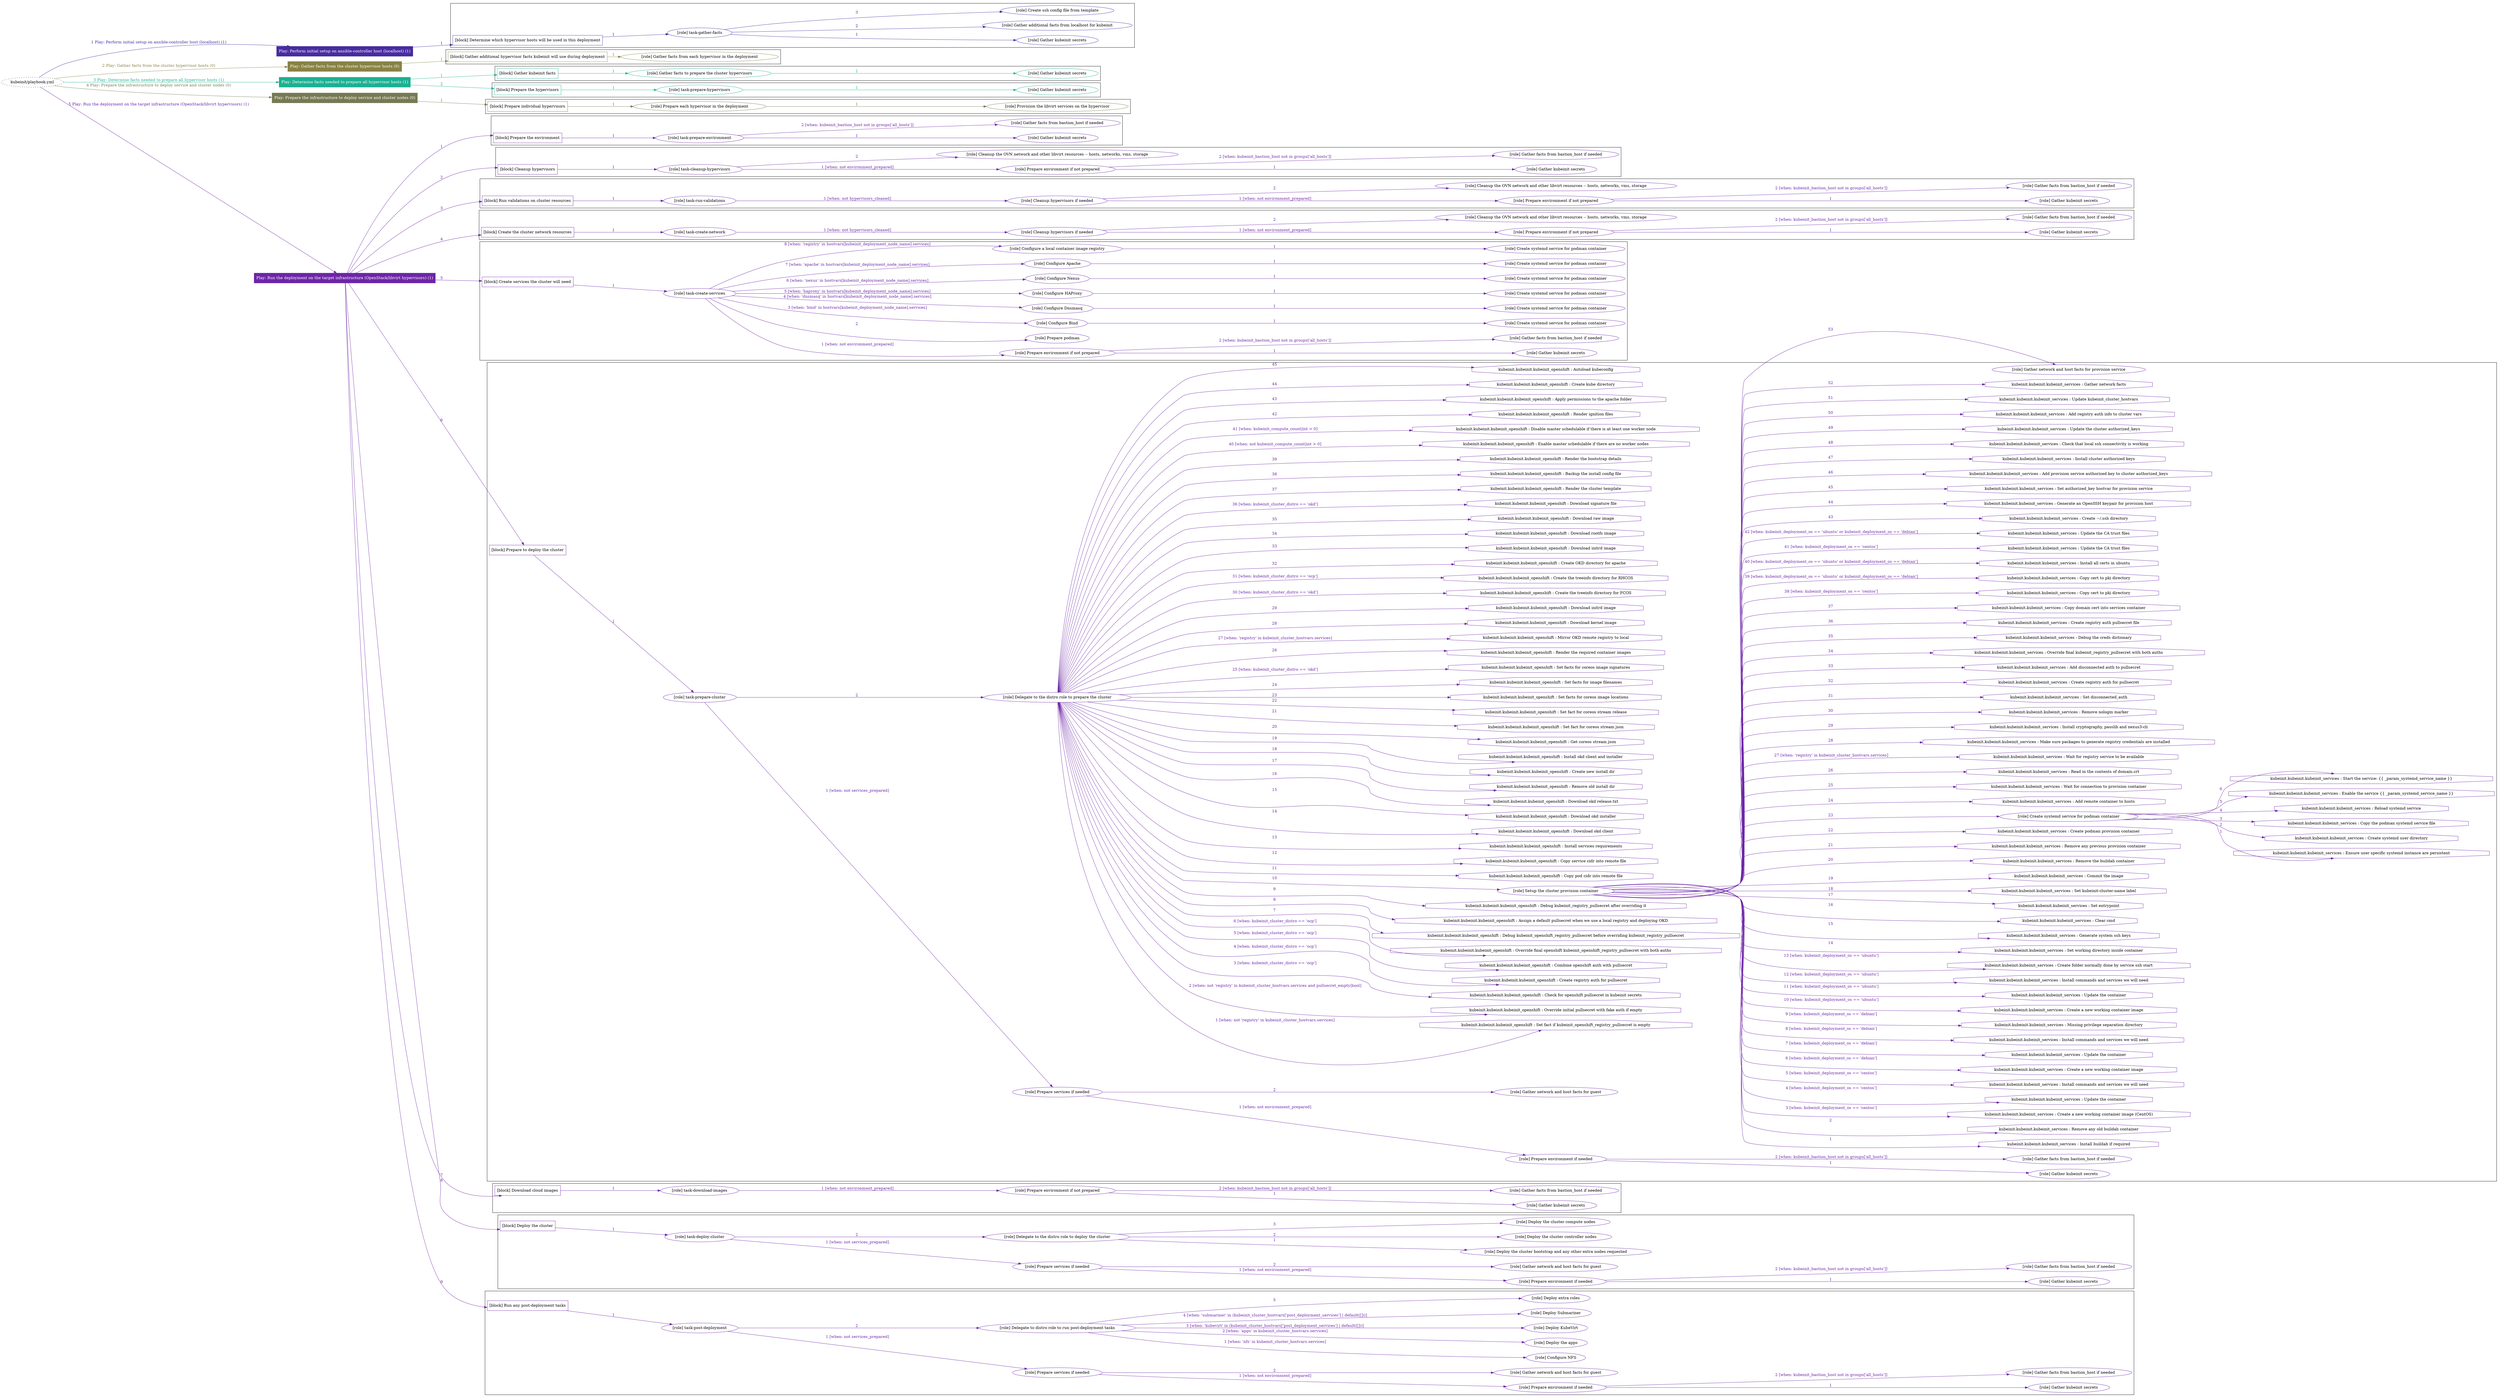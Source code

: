 digraph {
	graph [concentrate=true ordering=in rankdir=LR ratio=fill]
	edge [esep=5 sep=10]
	"kubeinit/playbook.yml" [URL="/home/runner/work/kubeinit/kubeinit/kubeinit/playbook.yml" id=playbook_f0f6a6f1 style=dotted]
	"kubeinit/playbook.yml" -> play_56455f38 [label="1 Play: Perform initial setup on ansible-controller host (localhost) (1)" color="#482ca0" fontcolor="#482ca0" id=edge_play_56455f38 labeltooltip="1 Play: Perform initial setup on ansible-controller host (localhost) (1)" tooltip="1 Play: Perform initial setup on ansible-controller host (localhost) (1)"]
	subgraph "Play: Perform initial setup on ansible-controller host (localhost) (1)" {
		play_56455f38 [label="Play: Perform initial setup on ansible-controller host (localhost) (1)" URL="/home/runner/work/kubeinit/kubeinit/kubeinit/playbook.yml" color="#482ca0" fontcolor="#ffffff" id=play_56455f38 shape=box style=filled tooltip=localhost]
		play_56455f38 -> block_93f88801 [label=1 color="#482ca0" fontcolor="#482ca0" id=edge_block_93f88801 labeltooltip=1 tooltip=1]
		subgraph cluster_block_93f88801 {
			block_93f88801 [label="[block] Determine which hypervisor hosts will be used in this deployment" URL="/home/runner/work/kubeinit/kubeinit/kubeinit/playbook.yml" color="#482ca0" id=block_93f88801 labeltooltip="Determine which hypervisor hosts will be used in this deployment" shape=box tooltip="Determine which hypervisor hosts will be used in this deployment"]
			block_93f88801 -> role_e1274c8c [label="1 " color="#482ca0" fontcolor="#482ca0" id=edge_role_e1274c8c labeltooltip="1 " tooltip="1 "]
			subgraph "task-gather-facts" {
				role_e1274c8c [label="[role] task-gather-facts" URL="/home/runner/work/kubeinit/kubeinit/kubeinit/playbook.yml" color="#482ca0" id=role_e1274c8c tooltip="task-gather-facts"]
				role_e1274c8c -> role_8e23fe14 [label="1 " color="#482ca0" fontcolor="#482ca0" id=edge_role_8e23fe14 labeltooltip="1 " tooltip="1 "]
				subgraph "Gather kubeinit secrets" {
					role_8e23fe14 [label="[role] Gather kubeinit secrets" URL="/home/runner/.ansible/collections/ansible_collections/kubeinit/kubeinit/roles/kubeinit_prepare/tasks/build_hypervisors_group.yml" color="#482ca0" id=role_8e23fe14 tooltip="Gather kubeinit secrets"]
				}
				role_e1274c8c -> role_89ea6ec4 [label="2 " color="#482ca0" fontcolor="#482ca0" id=edge_role_89ea6ec4 labeltooltip="2 " tooltip="2 "]
				subgraph "Gather additional facts from localhost for kubeinit" {
					role_89ea6ec4 [label="[role] Gather additional facts from localhost for kubeinit" URL="/home/runner/.ansible/collections/ansible_collections/kubeinit/kubeinit/roles/kubeinit_prepare/tasks/build_hypervisors_group.yml" color="#482ca0" id=role_89ea6ec4 tooltip="Gather additional facts from localhost for kubeinit"]
				}
				role_e1274c8c -> role_8f59b2b9 [label="3 " color="#482ca0" fontcolor="#482ca0" id=edge_role_8f59b2b9 labeltooltip="3 " tooltip="3 "]
				subgraph "Create ssh config file from template" {
					role_8f59b2b9 [label="[role] Create ssh config file from template" URL="/home/runner/.ansible/collections/ansible_collections/kubeinit/kubeinit/roles/kubeinit_prepare/tasks/build_hypervisors_group.yml" color="#482ca0" id=role_8f59b2b9 tooltip="Create ssh config file from template"]
				}
			}
		}
	}
	"kubeinit/playbook.yml" -> play_e06a3614 [label="2 Play: Gather facts from the cluster hypervisor hosts (0)" color="#888244" fontcolor="#888244" id=edge_play_e06a3614 labeltooltip="2 Play: Gather facts from the cluster hypervisor hosts (0)" tooltip="2 Play: Gather facts from the cluster hypervisor hosts (0)"]
	subgraph "Play: Gather facts from the cluster hypervisor hosts (0)" {
		play_e06a3614 [label="Play: Gather facts from the cluster hypervisor hosts (0)" URL="/home/runner/work/kubeinit/kubeinit/kubeinit/playbook.yml" color="#888244" fontcolor="#ffffff" id=play_e06a3614 shape=box style=filled tooltip="Play: Gather facts from the cluster hypervisor hosts (0)"]
		play_e06a3614 -> block_015523e9 [label=1 color="#888244" fontcolor="#888244" id=edge_block_015523e9 labeltooltip=1 tooltip=1]
		subgraph cluster_block_015523e9 {
			block_015523e9 [label="[block] Gather additional hypervisor facts kubeinit will use during deployment" URL="/home/runner/work/kubeinit/kubeinit/kubeinit/playbook.yml" color="#888244" id=block_015523e9 labeltooltip="Gather additional hypervisor facts kubeinit will use during deployment" shape=box tooltip="Gather additional hypervisor facts kubeinit will use during deployment"]
			block_015523e9 -> role_cf71fe99 [label="1 " color="#888244" fontcolor="#888244" id=edge_role_cf71fe99 labeltooltip="1 " tooltip="1 "]
			subgraph "Gather facts from each hypervisor in the deployment" {
				role_cf71fe99 [label="[role] Gather facts from each hypervisor in the deployment" URL="/home/runner/work/kubeinit/kubeinit/kubeinit/playbook.yml" color="#888244" id=role_cf71fe99 tooltip="Gather facts from each hypervisor in the deployment"]
			}
		}
	}
	"kubeinit/playbook.yml" -> play_97b55a96 [label="3 Play: Determine facts needed to prepare all hypervisor hosts (1)" color="#1cb092" fontcolor="#1cb092" id=edge_play_97b55a96 labeltooltip="3 Play: Determine facts needed to prepare all hypervisor hosts (1)" tooltip="3 Play: Determine facts needed to prepare all hypervisor hosts (1)"]
	subgraph "Play: Determine facts needed to prepare all hypervisor hosts (1)" {
		play_97b55a96 [label="Play: Determine facts needed to prepare all hypervisor hosts (1)" URL="/home/runner/work/kubeinit/kubeinit/kubeinit/playbook.yml" color="#1cb092" fontcolor="#ffffff" id=play_97b55a96 shape=box style=filled tooltip=localhost]
		play_97b55a96 -> block_8ee4be7c [label=1 color="#1cb092" fontcolor="#1cb092" id=edge_block_8ee4be7c labeltooltip=1 tooltip=1]
		subgraph cluster_block_8ee4be7c {
			block_8ee4be7c [label="[block] Gather kubeinit facts" URL="/home/runner/work/kubeinit/kubeinit/kubeinit/playbook.yml" color="#1cb092" id=block_8ee4be7c labeltooltip="Gather kubeinit facts" shape=box tooltip="Gather kubeinit facts"]
			block_8ee4be7c -> role_8e3834f7 [label="1 " color="#1cb092" fontcolor="#1cb092" id=edge_role_8e3834f7 labeltooltip="1 " tooltip="1 "]
			subgraph "Gather facts to prepare the cluster hypervisors" {
				role_8e3834f7 [label="[role] Gather facts to prepare the cluster hypervisors" URL="/home/runner/work/kubeinit/kubeinit/kubeinit/playbook.yml" color="#1cb092" id=role_8e3834f7 tooltip="Gather facts to prepare the cluster hypervisors"]
				role_8e3834f7 -> role_d291dab5 [label="1 " color="#1cb092" fontcolor="#1cb092" id=edge_role_d291dab5 labeltooltip="1 " tooltip="1 "]
				subgraph "Gather kubeinit secrets" {
					role_d291dab5 [label="[role] Gather kubeinit secrets" URL="/home/runner/.ansible/collections/ansible_collections/kubeinit/kubeinit/roles/kubeinit_prepare/tasks/gather_kubeinit_facts.yml" color="#1cb092" id=role_d291dab5 tooltip="Gather kubeinit secrets"]
				}
			}
		}
		play_97b55a96 -> block_67ac85d0 [label=2 color="#1cb092" fontcolor="#1cb092" id=edge_block_67ac85d0 labeltooltip=2 tooltip=2]
		subgraph cluster_block_67ac85d0 {
			block_67ac85d0 [label="[block] Prepare the hypervisors" URL="/home/runner/work/kubeinit/kubeinit/kubeinit/playbook.yml" color="#1cb092" id=block_67ac85d0 labeltooltip="Prepare the hypervisors" shape=box tooltip="Prepare the hypervisors"]
			block_67ac85d0 -> role_c94b5e22 [label="1 " color="#1cb092" fontcolor="#1cb092" id=edge_role_c94b5e22 labeltooltip="1 " tooltip="1 "]
			subgraph "task-prepare-hypervisors" {
				role_c94b5e22 [label="[role] task-prepare-hypervisors" URL="/home/runner/work/kubeinit/kubeinit/kubeinit/playbook.yml" color="#1cb092" id=role_c94b5e22 tooltip="task-prepare-hypervisors"]
				role_c94b5e22 -> role_67600ea1 [label="1 " color="#1cb092" fontcolor="#1cb092" id=edge_role_67600ea1 labeltooltip="1 " tooltip="1 "]
				subgraph "Gather kubeinit secrets" {
					role_67600ea1 [label="[role] Gather kubeinit secrets" URL="/home/runner/.ansible/collections/ansible_collections/kubeinit/kubeinit/roles/kubeinit_prepare/tasks/gather_kubeinit_facts.yml" color="#1cb092" id=role_67600ea1 tooltip="Gather kubeinit secrets"]
				}
			}
		}
	}
	"kubeinit/playbook.yml" -> play_7369da8f [label="4 Play: Prepare the infrastructure to deploy service and cluster nodes (0)" color="#767a52" fontcolor="#767a52" id=edge_play_7369da8f labeltooltip="4 Play: Prepare the infrastructure to deploy service and cluster nodes (0)" tooltip="4 Play: Prepare the infrastructure to deploy service and cluster nodes (0)"]
	subgraph "Play: Prepare the infrastructure to deploy service and cluster nodes (0)" {
		play_7369da8f [label="Play: Prepare the infrastructure to deploy service and cluster nodes (0)" URL="/home/runner/work/kubeinit/kubeinit/kubeinit/playbook.yml" color="#767a52" fontcolor="#ffffff" id=play_7369da8f shape=box style=filled tooltip="Play: Prepare the infrastructure to deploy service and cluster nodes (0)"]
		play_7369da8f -> block_90cea059 [label=1 color="#767a52" fontcolor="#767a52" id=edge_block_90cea059 labeltooltip=1 tooltip=1]
		subgraph cluster_block_90cea059 {
			block_90cea059 [label="[block] Prepare individual hypervisors" URL="/home/runner/work/kubeinit/kubeinit/kubeinit/playbook.yml" color="#767a52" id=block_90cea059 labeltooltip="Prepare individual hypervisors" shape=box tooltip="Prepare individual hypervisors"]
			block_90cea059 -> role_c7e8206e [label="1 " color="#767a52" fontcolor="#767a52" id=edge_role_c7e8206e labeltooltip="1 " tooltip="1 "]
			subgraph "Prepare each hypervisor in the deployment" {
				role_c7e8206e [label="[role] Prepare each hypervisor in the deployment" URL="/home/runner/work/kubeinit/kubeinit/kubeinit/playbook.yml" color="#767a52" id=role_c7e8206e tooltip="Prepare each hypervisor in the deployment"]
				role_c7e8206e -> role_162a9eb6 [label="1 " color="#767a52" fontcolor="#767a52" id=edge_role_162a9eb6 labeltooltip="1 " tooltip="1 "]
				subgraph "Provision the libvirt services on the hypervisor" {
					role_162a9eb6 [label="[role] Provision the libvirt services on the hypervisor" URL="/home/runner/.ansible/collections/ansible_collections/kubeinit/kubeinit/roles/kubeinit_prepare/tasks/prepare_hypervisor.yml" color="#767a52" id=role_162a9eb6 tooltip="Provision the libvirt services on the hypervisor"]
				}
			}
		}
	}
	"kubeinit/playbook.yml" -> play_32049782 [label="5 Play: Run the deployment on the target infrastructure (OpenStack/libvirt hypervisors) (1)" color="#6d25a7" fontcolor="#6d25a7" id=edge_play_32049782 labeltooltip="5 Play: Run the deployment on the target infrastructure (OpenStack/libvirt hypervisors) (1)" tooltip="5 Play: Run the deployment on the target infrastructure (OpenStack/libvirt hypervisors) (1)"]
	subgraph "Play: Run the deployment on the target infrastructure (OpenStack/libvirt hypervisors) (1)" {
		play_32049782 [label="Play: Run the deployment on the target infrastructure (OpenStack/libvirt hypervisors) (1)" URL="/home/runner/work/kubeinit/kubeinit/kubeinit/playbook.yml" color="#6d25a7" fontcolor="#ffffff" id=play_32049782 shape=box style=filled tooltip=localhost]
		play_32049782 -> block_9576a4a0 [label=1 color="#6d25a7" fontcolor="#6d25a7" id=edge_block_9576a4a0 labeltooltip=1 tooltip=1]
		subgraph cluster_block_9576a4a0 {
			block_9576a4a0 [label="[block] Prepare the environment" URL="/home/runner/work/kubeinit/kubeinit/kubeinit/playbook.yml" color="#6d25a7" id=block_9576a4a0 labeltooltip="Prepare the environment" shape=box tooltip="Prepare the environment"]
			block_9576a4a0 -> role_4c11410f [label="1 " color="#6d25a7" fontcolor="#6d25a7" id=edge_role_4c11410f labeltooltip="1 " tooltip="1 "]
			subgraph "task-prepare-environment" {
				role_4c11410f [label="[role] task-prepare-environment" URL="/home/runner/work/kubeinit/kubeinit/kubeinit/playbook.yml" color="#6d25a7" id=role_4c11410f tooltip="task-prepare-environment"]
				role_4c11410f -> role_a685b23a [label="1 " color="#6d25a7" fontcolor="#6d25a7" id=edge_role_a685b23a labeltooltip="1 " tooltip="1 "]
				subgraph "Gather kubeinit secrets" {
					role_a685b23a [label="[role] Gather kubeinit secrets" URL="/home/runner/.ansible/collections/ansible_collections/kubeinit/kubeinit/roles/kubeinit_prepare/tasks/gather_kubeinit_facts.yml" color="#6d25a7" id=role_a685b23a tooltip="Gather kubeinit secrets"]
				}
				role_4c11410f -> role_909ce1fa [label="2 [when: kubeinit_bastion_host not in groups['all_hosts']]" color="#6d25a7" fontcolor="#6d25a7" id=edge_role_909ce1fa labeltooltip="2 [when: kubeinit_bastion_host not in groups['all_hosts']]" tooltip="2 [when: kubeinit_bastion_host not in groups['all_hosts']]"]
				subgraph "Gather facts from bastion_host if needed" {
					role_909ce1fa [label="[role] Gather facts from bastion_host if needed" URL="/home/runner/.ansible/collections/ansible_collections/kubeinit/kubeinit/roles/kubeinit_prepare/tasks/main.yml" color="#6d25a7" id=role_909ce1fa tooltip="Gather facts from bastion_host if needed"]
				}
			}
		}
		play_32049782 -> block_d1113e23 [label=2 color="#6d25a7" fontcolor="#6d25a7" id=edge_block_d1113e23 labeltooltip=2 tooltip=2]
		subgraph cluster_block_d1113e23 {
			block_d1113e23 [label="[block] Cleanup hypervisors" URL="/home/runner/work/kubeinit/kubeinit/kubeinit/playbook.yml" color="#6d25a7" id=block_d1113e23 labeltooltip="Cleanup hypervisors" shape=box tooltip="Cleanup hypervisors"]
			block_d1113e23 -> role_a7e67168 [label="1 " color="#6d25a7" fontcolor="#6d25a7" id=edge_role_a7e67168 labeltooltip="1 " tooltip="1 "]
			subgraph "task-cleanup-hypervisors" {
				role_a7e67168 [label="[role] task-cleanup-hypervisors" URL="/home/runner/work/kubeinit/kubeinit/kubeinit/playbook.yml" color="#6d25a7" id=role_a7e67168 tooltip="task-cleanup-hypervisors"]
				role_a7e67168 -> role_b1929ef3 [label="1 [when: not environment_prepared]" color="#6d25a7" fontcolor="#6d25a7" id=edge_role_b1929ef3 labeltooltip="1 [when: not environment_prepared]" tooltip="1 [when: not environment_prepared]"]
				subgraph "Prepare environment if not prepared" {
					role_b1929ef3 [label="[role] Prepare environment if not prepared" URL="/home/runner/.ansible/collections/ansible_collections/kubeinit/kubeinit/roles/kubeinit_libvirt/tasks/cleanup_hypervisors.yml" color="#6d25a7" id=role_b1929ef3 tooltip="Prepare environment if not prepared"]
					role_b1929ef3 -> role_7313b0b1 [label="1 " color="#6d25a7" fontcolor="#6d25a7" id=edge_role_7313b0b1 labeltooltip="1 " tooltip="1 "]
					subgraph "Gather kubeinit secrets" {
						role_7313b0b1 [label="[role] Gather kubeinit secrets" URL="/home/runner/.ansible/collections/ansible_collections/kubeinit/kubeinit/roles/kubeinit_prepare/tasks/gather_kubeinit_facts.yml" color="#6d25a7" id=role_7313b0b1 tooltip="Gather kubeinit secrets"]
					}
					role_b1929ef3 -> role_2b789adf [label="2 [when: kubeinit_bastion_host not in groups['all_hosts']]" color="#6d25a7" fontcolor="#6d25a7" id=edge_role_2b789adf labeltooltip="2 [when: kubeinit_bastion_host not in groups['all_hosts']]" tooltip="2 [when: kubeinit_bastion_host not in groups['all_hosts']]"]
					subgraph "Gather facts from bastion_host if needed" {
						role_2b789adf [label="[role] Gather facts from bastion_host if needed" URL="/home/runner/.ansible/collections/ansible_collections/kubeinit/kubeinit/roles/kubeinit_prepare/tasks/main.yml" color="#6d25a7" id=role_2b789adf tooltip="Gather facts from bastion_host if needed"]
					}
				}
				role_a7e67168 -> role_dc31bdcc [label="2 " color="#6d25a7" fontcolor="#6d25a7" id=edge_role_dc31bdcc labeltooltip="2 " tooltip="2 "]
				subgraph "Cleanup the OVN network and other libvirt resources -- hosts, networks, vms, storage" {
					role_dc31bdcc [label="[role] Cleanup the OVN network and other libvirt resources -- hosts, networks, vms, storage" URL="/home/runner/.ansible/collections/ansible_collections/kubeinit/kubeinit/roles/kubeinit_libvirt/tasks/cleanup_hypervisors.yml" color="#6d25a7" id=role_dc31bdcc tooltip="Cleanup the OVN network and other libvirt resources -- hosts, networks, vms, storage"]
				}
			}
		}
		play_32049782 -> block_99a04493 [label=3 color="#6d25a7" fontcolor="#6d25a7" id=edge_block_99a04493 labeltooltip=3 tooltip=3]
		subgraph cluster_block_99a04493 {
			block_99a04493 [label="[block] Run validations on cluster resources" URL="/home/runner/work/kubeinit/kubeinit/kubeinit/playbook.yml" color="#6d25a7" id=block_99a04493 labeltooltip="Run validations on cluster resources" shape=box tooltip="Run validations on cluster resources"]
			block_99a04493 -> role_28444392 [label="1 " color="#6d25a7" fontcolor="#6d25a7" id=edge_role_28444392 labeltooltip="1 " tooltip="1 "]
			subgraph "task-run-validations" {
				role_28444392 [label="[role] task-run-validations" URL="/home/runner/work/kubeinit/kubeinit/kubeinit/playbook.yml" color="#6d25a7" id=role_28444392 tooltip="task-run-validations"]
				role_28444392 -> role_e0b78549 [label="1 [when: not hypervisors_cleaned]" color="#6d25a7" fontcolor="#6d25a7" id=edge_role_e0b78549 labeltooltip="1 [when: not hypervisors_cleaned]" tooltip="1 [when: not hypervisors_cleaned]"]
				subgraph "Cleanup hypervisors if needed" {
					role_e0b78549 [label="[role] Cleanup hypervisors if needed" URL="/home/runner/.ansible/collections/ansible_collections/kubeinit/kubeinit/roles/kubeinit_validations/tasks/main.yml" color="#6d25a7" id=role_e0b78549 tooltip="Cleanup hypervisors if needed"]
					role_e0b78549 -> role_7f432c5c [label="1 [when: not environment_prepared]" color="#6d25a7" fontcolor="#6d25a7" id=edge_role_7f432c5c labeltooltip="1 [when: not environment_prepared]" tooltip="1 [when: not environment_prepared]"]
					subgraph "Prepare environment if not prepared" {
						role_7f432c5c [label="[role] Prepare environment if not prepared" URL="/home/runner/.ansible/collections/ansible_collections/kubeinit/kubeinit/roles/kubeinit_libvirt/tasks/cleanup_hypervisors.yml" color="#6d25a7" id=role_7f432c5c tooltip="Prepare environment if not prepared"]
						role_7f432c5c -> role_79c94a24 [label="1 " color="#6d25a7" fontcolor="#6d25a7" id=edge_role_79c94a24 labeltooltip="1 " tooltip="1 "]
						subgraph "Gather kubeinit secrets" {
							role_79c94a24 [label="[role] Gather kubeinit secrets" URL="/home/runner/.ansible/collections/ansible_collections/kubeinit/kubeinit/roles/kubeinit_prepare/tasks/gather_kubeinit_facts.yml" color="#6d25a7" id=role_79c94a24 tooltip="Gather kubeinit secrets"]
						}
						role_7f432c5c -> role_880c7e05 [label="2 [when: kubeinit_bastion_host not in groups['all_hosts']]" color="#6d25a7" fontcolor="#6d25a7" id=edge_role_880c7e05 labeltooltip="2 [when: kubeinit_bastion_host not in groups['all_hosts']]" tooltip="2 [when: kubeinit_bastion_host not in groups['all_hosts']]"]
						subgraph "Gather facts from bastion_host if needed" {
							role_880c7e05 [label="[role] Gather facts from bastion_host if needed" URL="/home/runner/.ansible/collections/ansible_collections/kubeinit/kubeinit/roles/kubeinit_prepare/tasks/main.yml" color="#6d25a7" id=role_880c7e05 tooltip="Gather facts from bastion_host if needed"]
						}
					}
					role_e0b78549 -> role_c61ff89f [label="2 " color="#6d25a7" fontcolor="#6d25a7" id=edge_role_c61ff89f labeltooltip="2 " tooltip="2 "]
					subgraph "Cleanup the OVN network and other libvirt resources -- hosts, networks, vms, storage" {
						role_c61ff89f [label="[role] Cleanup the OVN network and other libvirt resources -- hosts, networks, vms, storage" URL="/home/runner/.ansible/collections/ansible_collections/kubeinit/kubeinit/roles/kubeinit_libvirt/tasks/cleanup_hypervisors.yml" color="#6d25a7" id=role_c61ff89f tooltip="Cleanup the OVN network and other libvirt resources -- hosts, networks, vms, storage"]
					}
				}
			}
		}
		play_32049782 -> block_c7d1f14c [label=4 color="#6d25a7" fontcolor="#6d25a7" id=edge_block_c7d1f14c labeltooltip=4 tooltip=4]
		subgraph cluster_block_c7d1f14c {
			block_c7d1f14c [label="[block] Create the cluster network resources" URL="/home/runner/work/kubeinit/kubeinit/kubeinit/playbook.yml" color="#6d25a7" id=block_c7d1f14c labeltooltip="Create the cluster network resources" shape=box tooltip="Create the cluster network resources"]
			block_c7d1f14c -> role_66558a00 [label="1 " color="#6d25a7" fontcolor="#6d25a7" id=edge_role_66558a00 labeltooltip="1 " tooltip="1 "]
			subgraph "task-create-network" {
				role_66558a00 [label="[role] task-create-network" URL="/home/runner/work/kubeinit/kubeinit/kubeinit/playbook.yml" color="#6d25a7" id=role_66558a00 tooltip="task-create-network"]
				role_66558a00 -> role_4bb94d07 [label="1 [when: not hypervisors_cleaned]" color="#6d25a7" fontcolor="#6d25a7" id=edge_role_4bb94d07 labeltooltip="1 [when: not hypervisors_cleaned]" tooltip="1 [when: not hypervisors_cleaned]"]
				subgraph "Cleanup hypervisors if needed" {
					role_4bb94d07 [label="[role] Cleanup hypervisors if needed" URL="/home/runner/.ansible/collections/ansible_collections/kubeinit/kubeinit/roles/kubeinit_libvirt/tasks/create_network.yml" color="#6d25a7" id=role_4bb94d07 tooltip="Cleanup hypervisors if needed"]
					role_4bb94d07 -> role_b1af09f4 [label="1 [when: not environment_prepared]" color="#6d25a7" fontcolor="#6d25a7" id=edge_role_b1af09f4 labeltooltip="1 [when: not environment_prepared]" tooltip="1 [when: not environment_prepared]"]
					subgraph "Prepare environment if not prepared" {
						role_b1af09f4 [label="[role] Prepare environment if not prepared" URL="/home/runner/.ansible/collections/ansible_collections/kubeinit/kubeinit/roles/kubeinit_libvirt/tasks/cleanup_hypervisors.yml" color="#6d25a7" id=role_b1af09f4 tooltip="Prepare environment if not prepared"]
						role_b1af09f4 -> role_38c2faaa [label="1 " color="#6d25a7" fontcolor="#6d25a7" id=edge_role_38c2faaa labeltooltip="1 " tooltip="1 "]
						subgraph "Gather kubeinit secrets" {
							role_38c2faaa [label="[role] Gather kubeinit secrets" URL="/home/runner/.ansible/collections/ansible_collections/kubeinit/kubeinit/roles/kubeinit_prepare/tasks/gather_kubeinit_facts.yml" color="#6d25a7" id=role_38c2faaa tooltip="Gather kubeinit secrets"]
						}
						role_b1af09f4 -> role_f7b2d06b [label="2 [when: kubeinit_bastion_host not in groups['all_hosts']]" color="#6d25a7" fontcolor="#6d25a7" id=edge_role_f7b2d06b labeltooltip="2 [when: kubeinit_bastion_host not in groups['all_hosts']]" tooltip="2 [when: kubeinit_bastion_host not in groups['all_hosts']]"]
						subgraph "Gather facts from bastion_host if needed" {
							role_f7b2d06b [label="[role] Gather facts from bastion_host if needed" URL="/home/runner/.ansible/collections/ansible_collections/kubeinit/kubeinit/roles/kubeinit_prepare/tasks/main.yml" color="#6d25a7" id=role_f7b2d06b tooltip="Gather facts from bastion_host if needed"]
						}
					}
					role_4bb94d07 -> role_56a6a2ea [label="2 " color="#6d25a7" fontcolor="#6d25a7" id=edge_role_56a6a2ea labeltooltip="2 " tooltip="2 "]
					subgraph "Cleanup the OVN network and other libvirt resources -- hosts, networks, vms, storage" {
						role_56a6a2ea [label="[role] Cleanup the OVN network and other libvirt resources -- hosts, networks, vms, storage" URL="/home/runner/.ansible/collections/ansible_collections/kubeinit/kubeinit/roles/kubeinit_libvirt/tasks/cleanup_hypervisors.yml" color="#6d25a7" id=role_56a6a2ea tooltip="Cleanup the OVN network and other libvirt resources -- hosts, networks, vms, storage"]
					}
				}
			}
		}
		play_32049782 -> block_e856e0b9 [label=5 color="#6d25a7" fontcolor="#6d25a7" id=edge_block_e856e0b9 labeltooltip=5 tooltip=5]
		subgraph cluster_block_e856e0b9 {
			block_e856e0b9 [label="[block] Create services the cluster will need" URL="/home/runner/work/kubeinit/kubeinit/kubeinit/playbook.yml" color="#6d25a7" id=block_e856e0b9 labeltooltip="Create services the cluster will need" shape=box tooltip="Create services the cluster will need"]
			block_e856e0b9 -> role_b28563e7 [label="1 " color="#6d25a7" fontcolor="#6d25a7" id=edge_role_b28563e7 labeltooltip="1 " tooltip="1 "]
			subgraph "task-create-services" {
				role_b28563e7 [label="[role] task-create-services" URL="/home/runner/work/kubeinit/kubeinit/kubeinit/playbook.yml" color="#6d25a7" id=role_b28563e7 tooltip="task-create-services"]
				role_b28563e7 -> role_e69957eb [label="1 [when: not environment_prepared]" color="#6d25a7" fontcolor="#6d25a7" id=edge_role_e69957eb labeltooltip="1 [when: not environment_prepared]" tooltip="1 [when: not environment_prepared]"]
				subgraph "Prepare environment if not prepared" {
					role_e69957eb [label="[role] Prepare environment if not prepared" URL="/home/runner/.ansible/collections/ansible_collections/kubeinit/kubeinit/roles/kubeinit_services/tasks/main.yml" color="#6d25a7" id=role_e69957eb tooltip="Prepare environment if not prepared"]
					role_e69957eb -> role_a72f2a27 [label="1 " color="#6d25a7" fontcolor="#6d25a7" id=edge_role_a72f2a27 labeltooltip="1 " tooltip="1 "]
					subgraph "Gather kubeinit secrets" {
						role_a72f2a27 [label="[role] Gather kubeinit secrets" URL="/home/runner/.ansible/collections/ansible_collections/kubeinit/kubeinit/roles/kubeinit_prepare/tasks/gather_kubeinit_facts.yml" color="#6d25a7" id=role_a72f2a27 tooltip="Gather kubeinit secrets"]
					}
					role_e69957eb -> role_01a845b1 [label="2 [when: kubeinit_bastion_host not in groups['all_hosts']]" color="#6d25a7" fontcolor="#6d25a7" id=edge_role_01a845b1 labeltooltip="2 [when: kubeinit_bastion_host not in groups['all_hosts']]" tooltip="2 [when: kubeinit_bastion_host not in groups['all_hosts']]"]
					subgraph "Gather facts from bastion_host if needed" {
						role_01a845b1 [label="[role] Gather facts from bastion_host if needed" URL="/home/runner/.ansible/collections/ansible_collections/kubeinit/kubeinit/roles/kubeinit_prepare/tasks/main.yml" color="#6d25a7" id=role_01a845b1 tooltip="Gather facts from bastion_host if needed"]
					}
				}
				role_b28563e7 -> role_82832131 [label="2 " color="#6d25a7" fontcolor="#6d25a7" id=edge_role_82832131 labeltooltip="2 " tooltip="2 "]
				subgraph "Prepare podman" {
					role_82832131 [label="[role] Prepare podman" URL="/home/runner/.ansible/collections/ansible_collections/kubeinit/kubeinit/roles/kubeinit_services/tasks/00_create_service_pod.yml" color="#6d25a7" id=role_82832131 tooltip="Prepare podman"]
				}
				role_b28563e7 -> role_b28b4e6b [label="3 [when: 'bind' in hostvars[kubeinit_deployment_node_name].services]" color="#6d25a7" fontcolor="#6d25a7" id=edge_role_b28b4e6b labeltooltip="3 [when: 'bind' in hostvars[kubeinit_deployment_node_name].services]" tooltip="3 [when: 'bind' in hostvars[kubeinit_deployment_node_name].services]"]
				subgraph "Configure Bind" {
					role_b28b4e6b [label="[role] Configure Bind" URL="/home/runner/.ansible/collections/ansible_collections/kubeinit/kubeinit/roles/kubeinit_services/tasks/start_services_containers.yml" color="#6d25a7" id=role_b28b4e6b tooltip="Configure Bind"]
					role_b28b4e6b -> role_d028c734 [label="1 " color="#6d25a7" fontcolor="#6d25a7" id=edge_role_d028c734 labeltooltip="1 " tooltip="1 "]
					subgraph "Create systemd service for podman container" {
						role_d028c734 [label="[role] Create systemd service for podman container" URL="/home/runner/.ansible/collections/ansible_collections/kubeinit/kubeinit/roles/kubeinit_bind/tasks/main.yml" color="#6d25a7" id=role_d028c734 tooltip="Create systemd service for podman container"]
					}
				}
				role_b28563e7 -> role_4a80d3c9 [label="4 [when: 'dnsmasq' in hostvars[kubeinit_deployment_node_name].services]" color="#6d25a7" fontcolor="#6d25a7" id=edge_role_4a80d3c9 labeltooltip="4 [when: 'dnsmasq' in hostvars[kubeinit_deployment_node_name].services]" tooltip="4 [when: 'dnsmasq' in hostvars[kubeinit_deployment_node_name].services]"]
				subgraph "Configure Dnsmasq" {
					role_4a80d3c9 [label="[role] Configure Dnsmasq" URL="/home/runner/.ansible/collections/ansible_collections/kubeinit/kubeinit/roles/kubeinit_services/tasks/start_services_containers.yml" color="#6d25a7" id=role_4a80d3c9 tooltip="Configure Dnsmasq"]
					role_4a80d3c9 -> role_29f4ed01 [label="1 " color="#6d25a7" fontcolor="#6d25a7" id=edge_role_29f4ed01 labeltooltip="1 " tooltip="1 "]
					subgraph "Create systemd service for podman container" {
						role_29f4ed01 [label="[role] Create systemd service for podman container" URL="/home/runner/.ansible/collections/ansible_collections/kubeinit/kubeinit/roles/kubeinit_dnsmasq/tasks/main.yml" color="#6d25a7" id=role_29f4ed01 tooltip="Create systemd service for podman container"]
					}
				}
				role_b28563e7 -> role_41463e2e [label="5 [when: 'haproxy' in hostvars[kubeinit_deployment_node_name].services]" color="#6d25a7" fontcolor="#6d25a7" id=edge_role_41463e2e labeltooltip="5 [when: 'haproxy' in hostvars[kubeinit_deployment_node_name].services]" tooltip="5 [when: 'haproxy' in hostvars[kubeinit_deployment_node_name].services]"]
				subgraph "Configure HAProxy" {
					role_41463e2e [label="[role] Configure HAProxy" URL="/home/runner/.ansible/collections/ansible_collections/kubeinit/kubeinit/roles/kubeinit_services/tasks/start_services_containers.yml" color="#6d25a7" id=role_41463e2e tooltip="Configure HAProxy"]
					role_41463e2e -> role_4370d742 [label="1 " color="#6d25a7" fontcolor="#6d25a7" id=edge_role_4370d742 labeltooltip="1 " tooltip="1 "]
					subgraph "Create systemd service for podman container" {
						role_4370d742 [label="[role] Create systemd service for podman container" URL="/home/runner/.ansible/collections/ansible_collections/kubeinit/kubeinit/roles/kubeinit_haproxy/tasks/main.yml" color="#6d25a7" id=role_4370d742 tooltip="Create systemd service for podman container"]
					}
				}
				role_b28563e7 -> role_ab900f55 [label="6 [when: 'nexus' in hostvars[kubeinit_deployment_node_name].services]" color="#6d25a7" fontcolor="#6d25a7" id=edge_role_ab900f55 labeltooltip="6 [when: 'nexus' in hostvars[kubeinit_deployment_node_name].services]" tooltip="6 [when: 'nexus' in hostvars[kubeinit_deployment_node_name].services]"]
				subgraph "Configure Nexus" {
					role_ab900f55 [label="[role] Configure Nexus" URL="/home/runner/.ansible/collections/ansible_collections/kubeinit/kubeinit/roles/kubeinit_services/tasks/start_services_containers.yml" color="#6d25a7" id=role_ab900f55 tooltip="Configure Nexus"]
					role_ab900f55 -> role_a5581ce2 [label="1 " color="#6d25a7" fontcolor="#6d25a7" id=edge_role_a5581ce2 labeltooltip="1 " tooltip="1 "]
					subgraph "Create systemd service for podman container" {
						role_a5581ce2 [label="[role] Create systemd service for podman container" URL="/home/runner/.ansible/collections/ansible_collections/kubeinit/kubeinit/roles/kubeinit_nexus/tasks/main.yml" color="#6d25a7" id=role_a5581ce2 tooltip="Create systemd service for podman container"]
					}
				}
				role_b28563e7 -> role_d467cf6d [label="7 [when: 'apache' in hostvars[kubeinit_deployment_node_name].services]" color="#6d25a7" fontcolor="#6d25a7" id=edge_role_d467cf6d labeltooltip="7 [when: 'apache' in hostvars[kubeinit_deployment_node_name].services]" tooltip="7 [when: 'apache' in hostvars[kubeinit_deployment_node_name].services]"]
				subgraph "Configure Apache" {
					role_d467cf6d [label="[role] Configure Apache" URL="/home/runner/.ansible/collections/ansible_collections/kubeinit/kubeinit/roles/kubeinit_services/tasks/start_services_containers.yml" color="#6d25a7" id=role_d467cf6d tooltip="Configure Apache"]
					role_d467cf6d -> role_bd55d7bc [label="1 " color="#6d25a7" fontcolor="#6d25a7" id=edge_role_bd55d7bc labeltooltip="1 " tooltip="1 "]
					subgraph "Create systemd service for podman container" {
						role_bd55d7bc [label="[role] Create systemd service for podman container" URL="/home/runner/.ansible/collections/ansible_collections/kubeinit/kubeinit/roles/kubeinit_apache/tasks/main.yml" color="#6d25a7" id=role_bd55d7bc tooltip="Create systemd service for podman container"]
					}
				}
				role_b28563e7 -> role_246aca50 [label="8 [when: 'registry' in hostvars[kubeinit_deployment_node_name].services]" color="#6d25a7" fontcolor="#6d25a7" id=edge_role_246aca50 labeltooltip="8 [when: 'registry' in hostvars[kubeinit_deployment_node_name].services]" tooltip="8 [when: 'registry' in hostvars[kubeinit_deployment_node_name].services]"]
				subgraph "Configure a local container image registry" {
					role_246aca50 [label="[role] Configure a local container image registry" URL="/home/runner/.ansible/collections/ansible_collections/kubeinit/kubeinit/roles/kubeinit_services/tasks/start_services_containers.yml" color="#6d25a7" id=role_246aca50 tooltip="Configure a local container image registry"]
					role_246aca50 -> role_f781be34 [label="1 " color="#6d25a7" fontcolor="#6d25a7" id=edge_role_f781be34 labeltooltip="1 " tooltip="1 "]
					subgraph "Create systemd service for podman container" {
						role_f781be34 [label="[role] Create systemd service for podman container" URL="/home/runner/.ansible/collections/ansible_collections/kubeinit/kubeinit/roles/kubeinit_registry/tasks/main.yml" color="#6d25a7" id=role_f781be34 tooltip="Create systemd service for podman container"]
					}
				}
			}
		}
		play_32049782 -> block_0b4ab369 [label=6 color="#6d25a7" fontcolor="#6d25a7" id=edge_block_0b4ab369 labeltooltip=6 tooltip=6]
		subgraph cluster_block_0b4ab369 {
			block_0b4ab369 [label="[block] Prepare to deploy the cluster" URL="/home/runner/work/kubeinit/kubeinit/kubeinit/playbook.yml" color="#6d25a7" id=block_0b4ab369 labeltooltip="Prepare to deploy the cluster" shape=box tooltip="Prepare to deploy the cluster"]
			block_0b4ab369 -> role_7432c472 [label="1 " color="#6d25a7" fontcolor="#6d25a7" id=edge_role_7432c472 labeltooltip="1 " tooltip="1 "]
			subgraph "task-prepare-cluster" {
				role_7432c472 [label="[role] task-prepare-cluster" URL="/home/runner/work/kubeinit/kubeinit/kubeinit/playbook.yml" color="#6d25a7" id=role_7432c472 tooltip="task-prepare-cluster"]
				role_7432c472 -> role_74a28cae [label="1 [when: not services_prepared]" color="#6d25a7" fontcolor="#6d25a7" id=edge_role_74a28cae labeltooltip="1 [when: not services_prepared]" tooltip="1 [when: not services_prepared]"]
				subgraph "Prepare services if needed" {
					role_74a28cae [label="[role] Prepare services if needed" URL="/home/runner/.ansible/collections/ansible_collections/kubeinit/kubeinit/roles/kubeinit_prepare/tasks/prepare_cluster.yml" color="#6d25a7" id=role_74a28cae tooltip="Prepare services if needed"]
					role_74a28cae -> role_28dbe509 [label="1 [when: not environment_prepared]" color="#6d25a7" fontcolor="#6d25a7" id=edge_role_28dbe509 labeltooltip="1 [when: not environment_prepared]" tooltip="1 [when: not environment_prepared]"]
					subgraph "Prepare environment if needed" {
						role_28dbe509 [label="[role] Prepare environment if needed" URL="/home/runner/.ansible/collections/ansible_collections/kubeinit/kubeinit/roles/kubeinit_services/tasks/prepare_services.yml" color="#6d25a7" id=role_28dbe509 tooltip="Prepare environment if needed"]
						role_28dbe509 -> role_d517be1e [label="1 " color="#6d25a7" fontcolor="#6d25a7" id=edge_role_d517be1e labeltooltip="1 " tooltip="1 "]
						subgraph "Gather kubeinit secrets" {
							role_d517be1e [label="[role] Gather kubeinit secrets" URL="/home/runner/.ansible/collections/ansible_collections/kubeinit/kubeinit/roles/kubeinit_prepare/tasks/gather_kubeinit_facts.yml" color="#6d25a7" id=role_d517be1e tooltip="Gather kubeinit secrets"]
						}
						role_28dbe509 -> role_5c2b9f8f [label="2 [when: kubeinit_bastion_host not in groups['all_hosts']]" color="#6d25a7" fontcolor="#6d25a7" id=edge_role_5c2b9f8f labeltooltip="2 [when: kubeinit_bastion_host not in groups['all_hosts']]" tooltip="2 [when: kubeinit_bastion_host not in groups['all_hosts']]"]
						subgraph "Gather facts from bastion_host if needed" {
							role_5c2b9f8f [label="[role] Gather facts from bastion_host if needed" URL="/home/runner/.ansible/collections/ansible_collections/kubeinit/kubeinit/roles/kubeinit_prepare/tasks/main.yml" color="#6d25a7" id=role_5c2b9f8f tooltip="Gather facts from bastion_host if needed"]
						}
					}
					role_74a28cae -> role_a24f9e01 [label="2 " color="#6d25a7" fontcolor="#6d25a7" id=edge_role_a24f9e01 labeltooltip="2 " tooltip="2 "]
					subgraph "Gather network and host facts for guest" {
						role_a24f9e01 [label="[role] Gather network and host facts for guest" URL="/home/runner/.ansible/collections/ansible_collections/kubeinit/kubeinit/roles/kubeinit_services/tasks/prepare_services.yml" color="#6d25a7" id=role_a24f9e01 tooltip="Gather network and host facts for guest"]
					}
				}
				role_7432c472 -> role_e02c2f92 [label="2 " color="#6d25a7" fontcolor="#6d25a7" id=edge_role_e02c2f92 labeltooltip="2 " tooltip="2 "]
				subgraph "Delegate to the distro role to prepare the cluster" {
					role_e02c2f92 [label="[role] Delegate to the distro role to prepare the cluster" URL="/home/runner/.ansible/collections/ansible_collections/kubeinit/kubeinit/roles/kubeinit_prepare/tasks/prepare_cluster.yml" color="#6d25a7" id=role_e02c2f92 tooltip="Delegate to the distro role to prepare the cluster"]
					task_9b31408a [label="kubeinit.kubeinit.kubeinit_openshift : Set fact if kubeinit_openshift_registry_pullsecret is empty" URL="/home/runner/.ansible/collections/ansible_collections/kubeinit/kubeinit/roles/kubeinit_openshift/tasks/prepare_cluster.yml" color="#6d25a7" id=task_9b31408a shape=octagon tooltip="kubeinit.kubeinit.kubeinit_openshift : Set fact if kubeinit_openshift_registry_pullsecret is empty"]
					role_e02c2f92 -> task_9b31408a [label="1 [when: not 'registry' in kubeinit_cluster_hostvars.services]" color="#6d25a7" fontcolor="#6d25a7" id=edge_task_9b31408a labeltooltip="1 [when: not 'registry' in kubeinit_cluster_hostvars.services]" tooltip="1 [when: not 'registry' in kubeinit_cluster_hostvars.services]"]
					task_6df21f9c [label="kubeinit.kubeinit.kubeinit_openshift : Override initial pullsecret with fake auth if empty" URL="/home/runner/.ansible/collections/ansible_collections/kubeinit/kubeinit/roles/kubeinit_openshift/tasks/prepare_cluster.yml" color="#6d25a7" id=task_6df21f9c shape=octagon tooltip="kubeinit.kubeinit.kubeinit_openshift : Override initial pullsecret with fake auth if empty"]
					role_e02c2f92 -> task_6df21f9c [label="2 [when: not 'registry' in kubeinit_cluster_hostvars.services and pullsecret_empty|bool]" color="#6d25a7" fontcolor="#6d25a7" id=edge_task_6df21f9c labeltooltip="2 [when: not 'registry' in kubeinit_cluster_hostvars.services and pullsecret_empty|bool]" tooltip="2 [when: not 'registry' in kubeinit_cluster_hostvars.services and pullsecret_empty|bool]"]
					task_0f7f8b5d [label="kubeinit.kubeinit.kubeinit_openshift : Check for openshift pullsecret in kubeinit secrets" URL="/home/runner/.ansible/collections/ansible_collections/kubeinit/kubeinit/roles/kubeinit_openshift/tasks/prepare_cluster.yml" color="#6d25a7" id=task_0f7f8b5d shape=octagon tooltip="kubeinit.kubeinit.kubeinit_openshift : Check for openshift pullsecret in kubeinit secrets"]
					role_e02c2f92 -> task_0f7f8b5d [label="3 [when: kubeinit_cluster_distro == 'ocp']" color="#6d25a7" fontcolor="#6d25a7" id=edge_task_0f7f8b5d labeltooltip="3 [when: kubeinit_cluster_distro == 'ocp']" tooltip="3 [when: kubeinit_cluster_distro == 'ocp']"]
					task_afdcdf45 [label="kubeinit.kubeinit.kubeinit_openshift : Create registry auth for pullsecret" URL="/home/runner/.ansible/collections/ansible_collections/kubeinit/kubeinit/roles/kubeinit_openshift/tasks/prepare_cluster.yml" color="#6d25a7" id=task_afdcdf45 shape=octagon tooltip="kubeinit.kubeinit.kubeinit_openshift : Create registry auth for pullsecret"]
					role_e02c2f92 -> task_afdcdf45 [label="4 [when: kubeinit_cluster_distro == 'ocp']" color="#6d25a7" fontcolor="#6d25a7" id=edge_task_afdcdf45 labeltooltip="4 [when: kubeinit_cluster_distro == 'ocp']" tooltip="4 [when: kubeinit_cluster_distro == 'ocp']"]
					task_2654ccfc [label="kubeinit.kubeinit.kubeinit_openshift : Combine openshift auth with pullsecret" URL="/home/runner/.ansible/collections/ansible_collections/kubeinit/kubeinit/roles/kubeinit_openshift/tasks/prepare_cluster.yml" color="#6d25a7" id=task_2654ccfc shape=octagon tooltip="kubeinit.kubeinit.kubeinit_openshift : Combine openshift auth with pullsecret"]
					role_e02c2f92 -> task_2654ccfc [label="5 [when: kubeinit_cluster_distro == 'ocp']" color="#6d25a7" fontcolor="#6d25a7" id=edge_task_2654ccfc labeltooltip="5 [when: kubeinit_cluster_distro == 'ocp']" tooltip="5 [when: kubeinit_cluster_distro == 'ocp']"]
					task_47c451a5 [label="kubeinit.kubeinit.kubeinit_openshift : Override final openshift kubeinit_openshift_registry_pullsecret with both auths" URL="/home/runner/.ansible/collections/ansible_collections/kubeinit/kubeinit/roles/kubeinit_openshift/tasks/prepare_cluster.yml" color="#6d25a7" id=task_47c451a5 shape=octagon tooltip="kubeinit.kubeinit.kubeinit_openshift : Override final openshift kubeinit_openshift_registry_pullsecret with both auths"]
					role_e02c2f92 -> task_47c451a5 [label="6 [when: kubeinit_cluster_distro == 'ocp']" color="#6d25a7" fontcolor="#6d25a7" id=edge_task_47c451a5 labeltooltip="6 [when: kubeinit_cluster_distro == 'ocp']" tooltip="6 [when: kubeinit_cluster_distro == 'ocp']"]
					task_4878f214 [label="kubeinit.kubeinit.kubeinit_openshift : Debug kubeinit_openshift_registry_pullsecret before overriding kubeinit_registry_pullsecret" URL="/home/runner/.ansible/collections/ansible_collections/kubeinit/kubeinit/roles/kubeinit_openshift/tasks/prepare_cluster.yml" color="#6d25a7" id=task_4878f214 shape=octagon tooltip="kubeinit.kubeinit.kubeinit_openshift : Debug kubeinit_openshift_registry_pullsecret before overriding kubeinit_registry_pullsecret"]
					role_e02c2f92 -> task_4878f214 [label="7 " color="#6d25a7" fontcolor="#6d25a7" id=edge_task_4878f214 labeltooltip="7 " tooltip="7 "]
					task_6c5f7358 [label="kubeinit.kubeinit.kubeinit_openshift : Assign a default pullsecret when we use a local registry and deploying OKD" URL="/home/runner/.ansible/collections/ansible_collections/kubeinit/kubeinit/roles/kubeinit_openshift/tasks/prepare_cluster.yml" color="#6d25a7" id=task_6c5f7358 shape=octagon tooltip="kubeinit.kubeinit.kubeinit_openshift : Assign a default pullsecret when we use a local registry and deploying OKD"]
					role_e02c2f92 -> task_6c5f7358 [label="8 " color="#6d25a7" fontcolor="#6d25a7" id=edge_task_6c5f7358 labeltooltip="8 " tooltip="8 "]
					task_5a782156 [label="kubeinit.kubeinit.kubeinit_openshift : Debug kubeinit_registry_pullsecret after overriding it" URL="/home/runner/.ansible/collections/ansible_collections/kubeinit/kubeinit/roles/kubeinit_openshift/tasks/prepare_cluster.yml" color="#6d25a7" id=task_5a782156 shape=octagon tooltip="kubeinit.kubeinit.kubeinit_openshift : Debug kubeinit_registry_pullsecret after overriding it"]
					role_e02c2f92 -> task_5a782156 [label="9 " color="#6d25a7" fontcolor="#6d25a7" id=edge_task_5a782156 labeltooltip="9 " tooltip="9 "]
					role_e02c2f92 -> role_c12486ec [label="10 " color="#6d25a7" fontcolor="#6d25a7" id=edge_role_c12486ec labeltooltip="10 " tooltip="10 "]
					subgraph "Setup the cluster provision container" {
						role_c12486ec [label="[role] Setup the cluster provision container" URL="/home/runner/.ansible/collections/ansible_collections/kubeinit/kubeinit/roles/kubeinit_openshift/tasks/prepare_cluster.yml" color="#6d25a7" id=role_c12486ec tooltip="Setup the cluster provision container"]
						task_59407521 [label="kubeinit.kubeinit.kubeinit_services : Install buildah if required" URL="/home/runner/.ansible/collections/ansible_collections/kubeinit/kubeinit/roles/kubeinit_services/tasks/create_provision_container.yml" color="#6d25a7" id=task_59407521 shape=octagon tooltip="kubeinit.kubeinit.kubeinit_services : Install buildah if required"]
						role_c12486ec -> task_59407521 [label="1 " color="#6d25a7" fontcolor="#6d25a7" id=edge_task_59407521 labeltooltip="1 " tooltip="1 "]
						task_6775648c [label="kubeinit.kubeinit.kubeinit_services : Remove any old buildah container" URL="/home/runner/.ansible/collections/ansible_collections/kubeinit/kubeinit/roles/kubeinit_services/tasks/create_provision_container.yml" color="#6d25a7" id=task_6775648c shape=octagon tooltip="kubeinit.kubeinit.kubeinit_services : Remove any old buildah container"]
						role_c12486ec -> task_6775648c [label="2 " color="#6d25a7" fontcolor="#6d25a7" id=edge_task_6775648c labeltooltip="2 " tooltip="2 "]
						task_b28ee514 [label="kubeinit.kubeinit.kubeinit_services : Create a new working container image (CentOS)" URL="/home/runner/.ansible/collections/ansible_collections/kubeinit/kubeinit/roles/kubeinit_services/tasks/create_provision_container.yml" color="#6d25a7" id=task_b28ee514 shape=octagon tooltip="kubeinit.kubeinit.kubeinit_services : Create a new working container image (CentOS)"]
						role_c12486ec -> task_b28ee514 [label="3 [when: kubeinit_deployment_os == 'centos']" color="#6d25a7" fontcolor="#6d25a7" id=edge_task_b28ee514 labeltooltip="3 [when: kubeinit_deployment_os == 'centos']" tooltip="3 [when: kubeinit_deployment_os == 'centos']"]
						task_57bce499 [label="kubeinit.kubeinit.kubeinit_services : Update the container" URL="/home/runner/.ansible/collections/ansible_collections/kubeinit/kubeinit/roles/kubeinit_services/tasks/create_provision_container.yml" color="#6d25a7" id=task_57bce499 shape=octagon tooltip="kubeinit.kubeinit.kubeinit_services : Update the container"]
						role_c12486ec -> task_57bce499 [label="4 [when: kubeinit_deployment_os == 'centos']" color="#6d25a7" fontcolor="#6d25a7" id=edge_task_57bce499 labeltooltip="4 [when: kubeinit_deployment_os == 'centos']" tooltip="4 [when: kubeinit_deployment_os == 'centos']"]
						task_85b4d8eb [label="kubeinit.kubeinit.kubeinit_services : Install commands and services we will need" URL="/home/runner/.ansible/collections/ansible_collections/kubeinit/kubeinit/roles/kubeinit_services/tasks/create_provision_container.yml" color="#6d25a7" id=task_85b4d8eb shape=octagon tooltip="kubeinit.kubeinit.kubeinit_services : Install commands and services we will need"]
						role_c12486ec -> task_85b4d8eb [label="5 [when: kubeinit_deployment_os == 'centos']" color="#6d25a7" fontcolor="#6d25a7" id=edge_task_85b4d8eb labeltooltip="5 [when: kubeinit_deployment_os == 'centos']" tooltip="5 [when: kubeinit_deployment_os == 'centos']"]
						task_4fc7142a [label="kubeinit.kubeinit.kubeinit_services : Create a new working container image" URL="/home/runner/.ansible/collections/ansible_collections/kubeinit/kubeinit/roles/kubeinit_services/tasks/create_provision_container.yml" color="#6d25a7" id=task_4fc7142a shape=octagon tooltip="kubeinit.kubeinit.kubeinit_services : Create a new working container image"]
						role_c12486ec -> task_4fc7142a [label="6 [when: kubeinit_deployment_os == 'debian']" color="#6d25a7" fontcolor="#6d25a7" id=edge_task_4fc7142a labeltooltip="6 [when: kubeinit_deployment_os == 'debian']" tooltip="6 [when: kubeinit_deployment_os == 'debian']"]
						task_bd412575 [label="kubeinit.kubeinit.kubeinit_services : Update the container" URL="/home/runner/.ansible/collections/ansible_collections/kubeinit/kubeinit/roles/kubeinit_services/tasks/create_provision_container.yml" color="#6d25a7" id=task_bd412575 shape=octagon tooltip="kubeinit.kubeinit.kubeinit_services : Update the container"]
						role_c12486ec -> task_bd412575 [label="7 [when: kubeinit_deployment_os == 'debian']" color="#6d25a7" fontcolor="#6d25a7" id=edge_task_bd412575 labeltooltip="7 [when: kubeinit_deployment_os == 'debian']" tooltip="7 [when: kubeinit_deployment_os == 'debian']"]
						task_7a7b9f94 [label="kubeinit.kubeinit.kubeinit_services : Install commands and services we will need" URL="/home/runner/.ansible/collections/ansible_collections/kubeinit/kubeinit/roles/kubeinit_services/tasks/create_provision_container.yml" color="#6d25a7" id=task_7a7b9f94 shape=octagon tooltip="kubeinit.kubeinit.kubeinit_services : Install commands and services we will need"]
						role_c12486ec -> task_7a7b9f94 [label="8 [when: kubeinit_deployment_os == 'debian']" color="#6d25a7" fontcolor="#6d25a7" id=edge_task_7a7b9f94 labeltooltip="8 [when: kubeinit_deployment_os == 'debian']" tooltip="8 [when: kubeinit_deployment_os == 'debian']"]
						task_20b76cfe [label="kubeinit.kubeinit.kubeinit_services : Missing privilege separation directory" URL="/home/runner/.ansible/collections/ansible_collections/kubeinit/kubeinit/roles/kubeinit_services/tasks/create_provision_container.yml" color="#6d25a7" id=task_20b76cfe shape=octagon tooltip="kubeinit.kubeinit.kubeinit_services : Missing privilege separation directory"]
						role_c12486ec -> task_20b76cfe [label="9 [when: kubeinit_deployment_os == 'debian']" color="#6d25a7" fontcolor="#6d25a7" id=edge_task_20b76cfe labeltooltip="9 [when: kubeinit_deployment_os == 'debian']" tooltip="9 [when: kubeinit_deployment_os == 'debian']"]
						task_52bc5c4a [label="kubeinit.kubeinit.kubeinit_services : Create a new working container image" URL="/home/runner/.ansible/collections/ansible_collections/kubeinit/kubeinit/roles/kubeinit_services/tasks/create_provision_container.yml" color="#6d25a7" id=task_52bc5c4a shape=octagon tooltip="kubeinit.kubeinit.kubeinit_services : Create a new working container image"]
						role_c12486ec -> task_52bc5c4a [label="10 [when: kubeinit_deployment_os == 'ubuntu']" color="#6d25a7" fontcolor="#6d25a7" id=edge_task_52bc5c4a labeltooltip="10 [when: kubeinit_deployment_os == 'ubuntu']" tooltip="10 [when: kubeinit_deployment_os == 'ubuntu']"]
						task_ffc0038c [label="kubeinit.kubeinit.kubeinit_services : Update the container" URL="/home/runner/.ansible/collections/ansible_collections/kubeinit/kubeinit/roles/kubeinit_services/tasks/create_provision_container.yml" color="#6d25a7" id=task_ffc0038c shape=octagon tooltip="kubeinit.kubeinit.kubeinit_services : Update the container"]
						role_c12486ec -> task_ffc0038c [label="11 [when: kubeinit_deployment_os == 'ubuntu']" color="#6d25a7" fontcolor="#6d25a7" id=edge_task_ffc0038c labeltooltip="11 [when: kubeinit_deployment_os == 'ubuntu']" tooltip="11 [when: kubeinit_deployment_os == 'ubuntu']"]
						task_3deb78bd [label="kubeinit.kubeinit.kubeinit_services : Install commands and services we will need" URL="/home/runner/.ansible/collections/ansible_collections/kubeinit/kubeinit/roles/kubeinit_services/tasks/create_provision_container.yml" color="#6d25a7" id=task_3deb78bd shape=octagon tooltip="kubeinit.kubeinit.kubeinit_services : Install commands and services we will need"]
						role_c12486ec -> task_3deb78bd [label="12 [when: kubeinit_deployment_os == 'ubuntu']" color="#6d25a7" fontcolor="#6d25a7" id=edge_task_3deb78bd labeltooltip="12 [when: kubeinit_deployment_os == 'ubuntu']" tooltip="12 [when: kubeinit_deployment_os == 'ubuntu']"]
						task_5f2ee55e [label="kubeinit.kubeinit.kubeinit_services : Create folder normally done by service ssh start" URL="/home/runner/.ansible/collections/ansible_collections/kubeinit/kubeinit/roles/kubeinit_services/tasks/create_provision_container.yml" color="#6d25a7" id=task_5f2ee55e shape=octagon tooltip="kubeinit.kubeinit.kubeinit_services : Create folder normally done by service ssh start"]
						role_c12486ec -> task_5f2ee55e [label="13 [when: kubeinit_deployment_os == 'ubuntu']" color="#6d25a7" fontcolor="#6d25a7" id=edge_task_5f2ee55e labeltooltip="13 [when: kubeinit_deployment_os == 'ubuntu']" tooltip="13 [when: kubeinit_deployment_os == 'ubuntu']"]
						task_a91c4f63 [label="kubeinit.kubeinit.kubeinit_services : Set working directory inside container" URL="/home/runner/.ansible/collections/ansible_collections/kubeinit/kubeinit/roles/kubeinit_services/tasks/create_provision_container.yml" color="#6d25a7" id=task_a91c4f63 shape=octagon tooltip="kubeinit.kubeinit.kubeinit_services : Set working directory inside container"]
						role_c12486ec -> task_a91c4f63 [label="14 " color="#6d25a7" fontcolor="#6d25a7" id=edge_task_a91c4f63 labeltooltip="14 " tooltip="14 "]
						task_1ea3092b [label="kubeinit.kubeinit.kubeinit_services : Generate system ssh keys" URL="/home/runner/.ansible/collections/ansible_collections/kubeinit/kubeinit/roles/kubeinit_services/tasks/create_provision_container.yml" color="#6d25a7" id=task_1ea3092b shape=octagon tooltip="kubeinit.kubeinit.kubeinit_services : Generate system ssh keys"]
						role_c12486ec -> task_1ea3092b [label="15 " color="#6d25a7" fontcolor="#6d25a7" id=edge_task_1ea3092b labeltooltip="15 " tooltip="15 "]
						task_02365ca6 [label="kubeinit.kubeinit.kubeinit_services : Clear cmd" URL="/home/runner/.ansible/collections/ansible_collections/kubeinit/kubeinit/roles/kubeinit_services/tasks/create_provision_container.yml" color="#6d25a7" id=task_02365ca6 shape=octagon tooltip="kubeinit.kubeinit.kubeinit_services : Clear cmd"]
						role_c12486ec -> task_02365ca6 [label="16 " color="#6d25a7" fontcolor="#6d25a7" id=edge_task_02365ca6 labeltooltip="16 " tooltip="16 "]
						task_336a48af [label="kubeinit.kubeinit.kubeinit_services : Set entrypoint" URL="/home/runner/.ansible/collections/ansible_collections/kubeinit/kubeinit/roles/kubeinit_services/tasks/create_provision_container.yml" color="#6d25a7" id=task_336a48af shape=octagon tooltip="kubeinit.kubeinit.kubeinit_services : Set entrypoint"]
						role_c12486ec -> task_336a48af [label="17 " color="#6d25a7" fontcolor="#6d25a7" id=edge_task_336a48af labeltooltip="17 " tooltip="17 "]
						task_c2de2837 [label="kubeinit.kubeinit.kubeinit_services : Set kubeinit-cluster-name label" URL="/home/runner/.ansible/collections/ansible_collections/kubeinit/kubeinit/roles/kubeinit_services/tasks/create_provision_container.yml" color="#6d25a7" id=task_c2de2837 shape=octagon tooltip="kubeinit.kubeinit.kubeinit_services : Set kubeinit-cluster-name label"]
						role_c12486ec -> task_c2de2837 [label="18 " color="#6d25a7" fontcolor="#6d25a7" id=edge_task_c2de2837 labeltooltip="18 " tooltip="18 "]
						task_2dea55dd [label="kubeinit.kubeinit.kubeinit_services : Commit the image" URL="/home/runner/.ansible/collections/ansible_collections/kubeinit/kubeinit/roles/kubeinit_services/tasks/create_provision_container.yml" color="#6d25a7" id=task_2dea55dd shape=octagon tooltip="kubeinit.kubeinit.kubeinit_services : Commit the image"]
						role_c12486ec -> task_2dea55dd [label="19 " color="#6d25a7" fontcolor="#6d25a7" id=edge_task_2dea55dd labeltooltip="19 " tooltip="19 "]
						task_b061eed6 [label="kubeinit.kubeinit.kubeinit_services : Remove the buildah container" URL="/home/runner/.ansible/collections/ansible_collections/kubeinit/kubeinit/roles/kubeinit_services/tasks/create_provision_container.yml" color="#6d25a7" id=task_b061eed6 shape=octagon tooltip="kubeinit.kubeinit.kubeinit_services : Remove the buildah container"]
						role_c12486ec -> task_b061eed6 [label="20 " color="#6d25a7" fontcolor="#6d25a7" id=edge_task_b061eed6 labeltooltip="20 " tooltip="20 "]
						task_095d8234 [label="kubeinit.kubeinit.kubeinit_services : Remove any previous provision container" URL="/home/runner/.ansible/collections/ansible_collections/kubeinit/kubeinit/roles/kubeinit_services/tasks/create_provision_container.yml" color="#6d25a7" id=task_095d8234 shape=octagon tooltip="kubeinit.kubeinit.kubeinit_services : Remove any previous provision container"]
						role_c12486ec -> task_095d8234 [label="21 " color="#6d25a7" fontcolor="#6d25a7" id=edge_task_095d8234 labeltooltip="21 " tooltip="21 "]
						task_0dde1e31 [label="kubeinit.kubeinit.kubeinit_services : Create podman provision container" URL="/home/runner/.ansible/collections/ansible_collections/kubeinit/kubeinit/roles/kubeinit_services/tasks/create_provision_container.yml" color="#6d25a7" id=task_0dde1e31 shape=octagon tooltip="kubeinit.kubeinit.kubeinit_services : Create podman provision container"]
						role_c12486ec -> task_0dde1e31 [label="22 " color="#6d25a7" fontcolor="#6d25a7" id=edge_task_0dde1e31 labeltooltip="22 " tooltip="22 "]
						role_c12486ec -> role_bd81ceb7 [label="23 " color="#6d25a7" fontcolor="#6d25a7" id=edge_role_bd81ceb7 labeltooltip="23 " tooltip="23 "]
						subgraph "Create systemd service for podman container" {
							role_bd81ceb7 [label="[role] Create systemd service for podman container" URL="/home/runner/.ansible/collections/ansible_collections/kubeinit/kubeinit/roles/kubeinit_services/tasks/create_provision_container.yml" color="#6d25a7" id=role_bd81ceb7 tooltip="Create systemd service for podman container"]
							task_f2a3545e [label="kubeinit.kubeinit.kubeinit_services : Ensure user specific systemd instance are persistent" URL="/home/runner/.ansible/collections/ansible_collections/kubeinit/kubeinit/roles/kubeinit_services/tasks/create_managed_service.yml" color="#6d25a7" id=task_f2a3545e shape=octagon tooltip="kubeinit.kubeinit.kubeinit_services : Ensure user specific systemd instance are persistent"]
							role_bd81ceb7 -> task_f2a3545e [label="1 " color="#6d25a7" fontcolor="#6d25a7" id=edge_task_f2a3545e labeltooltip="1 " tooltip="1 "]
							task_9aabfba0 [label="kubeinit.kubeinit.kubeinit_services : Create systemd user directory" URL="/home/runner/.ansible/collections/ansible_collections/kubeinit/kubeinit/roles/kubeinit_services/tasks/create_managed_service.yml" color="#6d25a7" id=task_9aabfba0 shape=octagon tooltip="kubeinit.kubeinit.kubeinit_services : Create systemd user directory"]
							role_bd81ceb7 -> task_9aabfba0 [label="2 " color="#6d25a7" fontcolor="#6d25a7" id=edge_task_9aabfba0 labeltooltip="2 " tooltip="2 "]
							task_3ed7321e [label="kubeinit.kubeinit.kubeinit_services : Copy the podman systemd service file" URL="/home/runner/.ansible/collections/ansible_collections/kubeinit/kubeinit/roles/kubeinit_services/tasks/create_managed_service.yml" color="#6d25a7" id=task_3ed7321e shape=octagon tooltip="kubeinit.kubeinit.kubeinit_services : Copy the podman systemd service file"]
							role_bd81ceb7 -> task_3ed7321e [label="3 " color="#6d25a7" fontcolor="#6d25a7" id=edge_task_3ed7321e labeltooltip="3 " tooltip="3 "]
							task_162d1ee7 [label="kubeinit.kubeinit.kubeinit_services : Reload systemd service" URL="/home/runner/.ansible/collections/ansible_collections/kubeinit/kubeinit/roles/kubeinit_services/tasks/create_managed_service.yml" color="#6d25a7" id=task_162d1ee7 shape=octagon tooltip="kubeinit.kubeinit.kubeinit_services : Reload systemd service"]
							role_bd81ceb7 -> task_162d1ee7 [label="4 " color="#6d25a7" fontcolor="#6d25a7" id=edge_task_162d1ee7 labeltooltip="4 " tooltip="4 "]
							task_761e3636 [label="kubeinit.kubeinit.kubeinit_services : Enable the service {{ _param_systemd_service_name }}" URL="/home/runner/.ansible/collections/ansible_collections/kubeinit/kubeinit/roles/kubeinit_services/tasks/create_managed_service.yml" color="#6d25a7" id=task_761e3636 shape=octagon tooltip="kubeinit.kubeinit.kubeinit_services : Enable the service {{ _param_systemd_service_name }}"]
							role_bd81ceb7 -> task_761e3636 [label="5 " color="#6d25a7" fontcolor="#6d25a7" id=edge_task_761e3636 labeltooltip="5 " tooltip="5 "]
							task_70359714 [label="kubeinit.kubeinit.kubeinit_services : Start the service: {{ _param_systemd_service_name }}" URL="/home/runner/.ansible/collections/ansible_collections/kubeinit/kubeinit/roles/kubeinit_services/tasks/create_managed_service.yml" color="#6d25a7" id=task_70359714 shape=octagon tooltip="kubeinit.kubeinit.kubeinit_services : Start the service: {{ _param_systemd_service_name }}"]
							role_bd81ceb7 -> task_70359714 [label="6 " color="#6d25a7" fontcolor="#6d25a7" id=edge_task_70359714 labeltooltip="6 " tooltip="6 "]
						}
						task_6aba6b02 [label="kubeinit.kubeinit.kubeinit_services : Add remote container to hosts" URL="/home/runner/.ansible/collections/ansible_collections/kubeinit/kubeinit/roles/kubeinit_services/tasks/create_provision_container.yml" color="#6d25a7" id=task_6aba6b02 shape=octagon tooltip="kubeinit.kubeinit.kubeinit_services : Add remote container to hosts"]
						role_c12486ec -> task_6aba6b02 [label="24 " color="#6d25a7" fontcolor="#6d25a7" id=edge_task_6aba6b02 labeltooltip="24 " tooltip="24 "]
						task_06883cba [label="kubeinit.kubeinit.kubeinit_services : Wait for connection to provision container" URL="/home/runner/.ansible/collections/ansible_collections/kubeinit/kubeinit/roles/kubeinit_services/tasks/create_provision_container.yml" color="#6d25a7" id=task_06883cba shape=octagon tooltip="kubeinit.kubeinit.kubeinit_services : Wait for connection to provision container"]
						role_c12486ec -> task_06883cba [label="25 " color="#6d25a7" fontcolor="#6d25a7" id=edge_task_06883cba labeltooltip="25 " tooltip="25 "]
						task_142d8c63 [label="kubeinit.kubeinit.kubeinit_services : Read in the contents of domain.crt" URL="/home/runner/.ansible/collections/ansible_collections/kubeinit/kubeinit/roles/kubeinit_services/tasks/create_provision_container.yml" color="#6d25a7" id=task_142d8c63 shape=octagon tooltip="kubeinit.kubeinit.kubeinit_services : Read in the contents of domain.crt"]
						role_c12486ec -> task_142d8c63 [label="26 " color="#6d25a7" fontcolor="#6d25a7" id=edge_task_142d8c63 labeltooltip="26 " tooltip="26 "]
						task_f9d05f9b [label="kubeinit.kubeinit.kubeinit_services : Wait for registry service to be available" URL="/home/runner/.ansible/collections/ansible_collections/kubeinit/kubeinit/roles/kubeinit_services/tasks/create_provision_container.yml" color="#6d25a7" id=task_f9d05f9b shape=octagon tooltip="kubeinit.kubeinit.kubeinit_services : Wait for registry service to be available"]
						role_c12486ec -> task_f9d05f9b [label="27 [when: 'registry' in kubeinit_cluster_hostvars.services]" color="#6d25a7" fontcolor="#6d25a7" id=edge_task_f9d05f9b labeltooltip="27 [when: 'registry' in kubeinit_cluster_hostvars.services]" tooltip="27 [when: 'registry' in kubeinit_cluster_hostvars.services]"]
						task_ca49bab7 [label="kubeinit.kubeinit.kubeinit_services : Make sure packages to generate registry credentials are installed" URL="/home/runner/.ansible/collections/ansible_collections/kubeinit/kubeinit/roles/kubeinit_services/tasks/create_provision_container.yml" color="#6d25a7" id=task_ca49bab7 shape=octagon tooltip="kubeinit.kubeinit.kubeinit_services : Make sure packages to generate registry credentials are installed"]
						role_c12486ec -> task_ca49bab7 [label="28 " color="#6d25a7" fontcolor="#6d25a7" id=edge_task_ca49bab7 labeltooltip="28 " tooltip="28 "]
						task_cf161064 [label="kubeinit.kubeinit.kubeinit_services : Install cryptography, passlib and nexus3-cli" URL="/home/runner/.ansible/collections/ansible_collections/kubeinit/kubeinit/roles/kubeinit_services/tasks/create_provision_container.yml" color="#6d25a7" id=task_cf161064 shape=octagon tooltip="kubeinit.kubeinit.kubeinit_services : Install cryptography, passlib and nexus3-cli"]
						role_c12486ec -> task_cf161064 [label="29 " color="#6d25a7" fontcolor="#6d25a7" id=edge_task_cf161064 labeltooltip="29 " tooltip="29 "]
						task_a43701fb [label="kubeinit.kubeinit.kubeinit_services : Remove nologin marker" URL="/home/runner/.ansible/collections/ansible_collections/kubeinit/kubeinit/roles/kubeinit_services/tasks/create_provision_container.yml" color="#6d25a7" id=task_a43701fb shape=octagon tooltip="kubeinit.kubeinit.kubeinit_services : Remove nologin marker"]
						role_c12486ec -> task_a43701fb [label="30 " color="#6d25a7" fontcolor="#6d25a7" id=edge_task_a43701fb labeltooltip="30 " tooltip="30 "]
						task_9098f40d [label="kubeinit.kubeinit.kubeinit_services : Set disconnected_auth" URL="/home/runner/.ansible/collections/ansible_collections/kubeinit/kubeinit/roles/kubeinit_services/tasks/create_provision_container.yml" color="#6d25a7" id=task_9098f40d shape=octagon tooltip="kubeinit.kubeinit.kubeinit_services : Set disconnected_auth"]
						role_c12486ec -> task_9098f40d [label="31 " color="#6d25a7" fontcolor="#6d25a7" id=edge_task_9098f40d labeltooltip="31 " tooltip="31 "]
						task_8316a462 [label="kubeinit.kubeinit.kubeinit_services : Create registry auth for pullsecret" URL="/home/runner/.ansible/collections/ansible_collections/kubeinit/kubeinit/roles/kubeinit_services/tasks/create_provision_container.yml" color="#6d25a7" id=task_8316a462 shape=octagon tooltip="kubeinit.kubeinit.kubeinit_services : Create registry auth for pullsecret"]
						role_c12486ec -> task_8316a462 [label="32 " color="#6d25a7" fontcolor="#6d25a7" id=edge_task_8316a462 labeltooltip="32 " tooltip="32 "]
						task_c8643ffd [label="kubeinit.kubeinit.kubeinit_services : Add disconnected auth to pullsecret" URL="/home/runner/.ansible/collections/ansible_collections/kubeinit/kubeinit/roles/kubeinit_services/tasks/create_provision_container.yml" color="#6d25a7" id=task_c8643ffd shape=octagon tooltip="kubeinit.kubeinit.kubeinit_services : Add disconnected auth to pullsecret"]
						role_c12486ec -> task_c8643ffd [label="33 " color="#6d25a7" fontcolor="#6d25a7" id=edge_task_c8643ffd labeltooltip="33 " tooltip="33 "]
						task_5f728a2e [label="kubeinit.kubeinit.kubeinit_services : Override final kubeinit_registry_pullsecret with both auths" URL="/home/runner/.ansible/collections/ansible_collections/kubeinit/kubeinit/roles/kubeinit_services/tasks/create_provision_container.yml" color="#6d25a7" id=task_5f728a2e shape=octagon tooltip="kubeinit.kubeinit.kubeinit_services : Override final kubeinit_registry_pullsecret with both auths"]
						role_c12486ec -> task_5f728a2e [label="34 " color="#6d25a7" fontcolor="#6d25a7" id=edge_task_5f728a2e labeltooltip="34 " tooltip="34 "]
						task_bf089b58 [label="kubeinit.kubeinit.kubeinit_services : Debug the creds dictionary" URL="/home/runner/.ansible/collections/ansible_collections/kubeinit/kubeinit/roles/kubeinit_services/tasks/create_provision_container.yml" color="#6d25a7" id=task_bf089b58 shape=octagon tooltip="kubeinit.kubeinit.kubeinit_services : Debug the creds dictionary"]
						role_c12486ec -> task_bf089b58 [label="35 " color="#6d25a7" fontcolor="#6d25a7" id=edge_task_bf089b58 labeltooltip="35 " tooltip="35 "]
						task_7091e9c6 [label="kubeinit.kubeinit.kubeinit_services : Create registry auth pullsecret file" URL="/home/runner/.ansible/collections/ansible_collections/kubeinit/kubeinit/roles/kubeinit_services/tasks/create_provision_container.yml" color="#6d25a7" id=task_7091e9c6 shape=octagon tooltip="kubeinit.kubeinit.kubeinit_services : Create registry auth pullsecret file"]
						role_c12486ec -> task_7091e9c6 [label="36 " color="#6d25a7" fontcolor="#6d25a7" id=edge_task_7091e9c6 labeltooltip="36 " tooltip="36 "]
						task_e1e39f5a [label="kubeinit.kubeinit.kubeinit_services : Copy domain cert into services container" URL="/home/runner/.ansible/collections/ansible_collections/kubeinit/kubeinit/roles/kubeinit_services/tasks/create_provision_container.yml" color="#6d25a7" id=task_e1e39f5a shape=octagon tooltip="kubeinit.kubeinit.kubeinit_services : Copy domain cert into services container"]
						role_c12486ec -> task_e1e39f5a [label="37 " color="#6d25a7" fontcolor="#6d25a7" id=edge_task_e1e39f5a labeltooltip="37 " tooltip="37 "]
						task_9ae62c21 [label="kubeinit.kubeinit.kubeinit_services : Copy cert to pki directory" URL="/home/runner/.ansible/collections/ansible_collections/kubeinit/kubeinit/roles/kubeinit_services/tasks/create_provision_container.yml" color="#6d25a7" id=task_9ae62c21 shape=octagon tooltip="kubeinit.kubeinit.kubeinit_services : Copy cert to pki directory"]
						role_c12486ec -> task_9ae62c21 [label="38 [when: kubeinit_deployment_os == 'centos']" color="#6d25a7" fontcolor="#6d25a7" id=edge_task_9ae62c21 labeltooltip="38 [when: kubeinit_deployment_os == 'centos']" tooltip="38 [when: kubeinit_deployment_os == 'centos']"]
						task_48f318f1 [label="kubeinit.kubeinit.kubeinit_services : Copy cert to pki directory" URL="/home/runner/.ansible/collections/ansible_collections/kubeinit/kubeinit/roles/kubeinit_services/tasks/create_provision_container.yml" color="#6d25a7" id=task_48f318f1 shape=octagon tooltip="kubeinit.kubeinit.kubeinit_services : Copy cert to pki directory"]
						role_c12486ec -> task_48f318f1 [label="39 [when: kubeinit_deployment_os == 'ubuntu' or kubeinit_deployment_os == 'debian']" color="#6d25a7" fontcolor="#6d25a7" id=edge_task_48f318f1 labeltooltip="39 [when: kubeinit_deployment_os == 'ubuntu' or kubeinit_deployment_os == 'debian']" tooltip="39 [when: kubeinit_deployment_os == 'ubuntu' or kubeinit_deployment_os == 'debian']"]
						task_5a2dc084 [label="kubeinit.kubeinit.kubeinit_services : Install all certs in ubuntu" URL="/home/runner/.ansible/collections/ansible_collections/kubeinit/kubeinit/roles/kubeinit_services/tasks/create_provision_container.yml" color="#6d25a7" id=task_5a2dc084 shape=octagon tooltip="kubeinit.kubeinit.kubeinit_services : Install all certs in ubuntu"]
						role_c12486ec -> task_5a2dc084 [label="40 [when: kubeinit_deployment_os == 'ubuntu' or kubeinit_deployment_os == 'debian']" color="#6d25a7" fontcolor="#6d25a7" id=edge_task_5a2dc084 labeltooltip="40 [when: kubeinit_deployment_os == 'ubuntu' or kubeinit_deployment_os == 'debian']" tooltip="40 [when: kubeinit_deployment_os == 'ubuntu' or kubeinit_deployment_os == 'debian']"]
						task_394fc789 [label="kubeinit.kubeinit.kubeinit_services : Update the CA trust files" URL="/home/runner/.ansible/collections/ansible_collections/kubeinit/kubeinit/roles/kubeinit_services/tasks/create_provision_container.yml" color="#6d25a7" id=task_394fc789 shape=octagon tooltip="kubeinit.kubeinit.kubeinit_services : Update the CA trust files"]
						role_c12486ec -> task_394fc789 [label="41 [when: kubeinit_deployment_os == 'centos']" color="#6d25a7" fontcolor="#6d25a7" id=edge_task_394fc789 labeltooltip="41 [when: kubeinit_deployment_os == 'centos']" tooltip="41 [when: kubeinit_deployment_os == 'centos']"]
						task_0509dba1 [label="kubeinit.kubeinit.kubeinit_services : Update the CA trust files" URL="/home/runner/.ansible/collections/ansible_collections/kubeinit/kubeinit/roles/kubeinit_services/tasks/create_provision_container.yml" color="#6d25a7" id=task_0509dba1 shape=octagon tooltip="kubeinit.kubeinit.kubeinit_services : Update the CA trust files"]
						role_c12486ec -> task_0509dba1 [label="42 [when: kubeinit_deployment_os == 'ubuntu' or kubeinit_deployment_os == 'debian']" color="#6d25a7" fontcolor="#6d25a7" id=edge_task_0509dba1 labeltooltip="42 [when: kubeinit_deployment_os == 'ubuntu' or kubeinit_deployment_os == 'debian']" tooltip="42 [when: kubeinit_deployment_os == 'ubuntu' or kubeinit_deployment_os == 'debian']"]
						task_8fabd0b7 [label="kubeinit.kubeinit.kubeinit_services : Create ~/.ssh directory" URL="/home/runner/.ansible/collections/ansible_collections/kubeinit/kubeinit/roles/kubeinit_services/tasks/create_provision_container.yml" color="#6d25a7" id=task_8fabd0b7 shape=octagon tooltip="kubeinit.kubeinit.kubeinit_services : Create ~/.ssh directory"]
						role_c12486ec -> task_8fabd0b7 [label="43 " color="#6d25a7" fontcolor="#6d25a7" id=edge_task_8fabd0b7 labeltooltip="43 " tooltip="43 "]
						task_713c4477 [label="kubeinit.kubeinit.kubeinit_services : Generate an OpenSSH keypair for provision host" URL="/home/runner/.ansible/collections/ansible_collections/kubeinit/kubeinit/roles/kubeinit_services/tasks/create_provision_container.yml" color="#6d25a7" id=task_713c4477 shape=octagon tooltip="kubeinit.kubeinit.kubeinit_services : Generate an OpenSSH keypair for provision host"]
						role_c12486ec -> task_713c4477 [label="44 " color="#6d25a7" fontcolor="#6d25a7" id=edge_task_713c4477 labeltooltip="44 " tooltip="44 "]
						task_bdecd794 [label="kubeinit.kubeinit.kubeinit_services : Set authorized_key hostvar for provision service" URL="/home/runner/.ansible/collections/ansible_collections/kubeinit/kubeinit/roles/kubeinit_services/tasks/create_provision_container.yml" color="#6d25a7" id=task_bdecd794 shape=octagon tooltip="kubeinit.kubeinit.kubeinit_services : Set authorized_key hostvar for provision service"]
						role_c12486ec -> task_bdecd794 [label="45 " color="#6d25a7" fontcolor="#6d25a7" id=edge_task_bdecd794 labeltooltip="45 " tooltip="45 "]
						task_eb9eb42a [label="kubeinit.kubeinit.kubeinit_services : Add provision service authorized key to cluster authorized_keys" URL="/home/runner/.ansible/collections/ansible_collections/kubeinit/kubeinit/roles/kubeinit_services/tasks/create_provision_container.yml" color="#6d25a7" id=task_eb9eb42a shape=octagon tooltip="kubeinit.kubeinit.kubeinit_services : Add provision service authorized key to cluster authorized_keys"]
						role_c12486ec -> task_eb9eb42a [label="46 " color="#6d25a7" fontcolor="#6d25a7" id=edge_task_eb9eb42a labeltooltip="46 " tooltip="46 "]
						task_c8c698ac [label="kubeinit.kubeinit.kubeinit_services : Install cluster authorized keys" URL="/home/runner/.ansible/collections/ansible_collections/kubeinit/kubeinit/roles/kubeinit_services/tasks/create_provision_container.yml" color="#6d25a7" id=task_c8c698ac shape=octagon tooltip="kubeinit.kubeinit.kubeinit_services : Install cluster authorized keys"]
						role_c12486ec -> task_c8c698ac [label="47 " color="#6d25a7" fontcolor="#6d25a7" id=edge_task_c8c698ac labeltooltip="47 " tooltip="47 "]
						task_696c6c87 [label="kubeinit.kubeinit.kubeinit_services : Check that local ssh connectivity is working" URL="/home/runner/.ansible/collections/ansible_collections/kubeinit/kubeinit/roles/kubeinit_services/tasks/create_provision_container.yml" color="#6d25a7" id=task_696c6c87 shape=octagon tooltip="kubeinit.kubeinit.kubeinit_services : Check that local ssh connectivity is working"]
						role_c12486ec -> task_696c6c87 [label="48 " color="#6d25a7" fontcolor="#6d25a7" id=edge_task_696c6c87 labeltooltip="48 " tooltip="48 "]
						task_4bdf15d0 [label="kubeinit.kubeinit.kubeinit_services : Update the cluster authorized_keys" URL="/home/runner/.ansible/collections/ansible_collections/kubeinit/kubeinit/roles/kubeinit_services/tasks/create_provision_container.yml" color="#6d25a7" id=task_4bdf15d0 shape=octagon tooltip="kubeinit.kubeinit.kubeinit_services : Update the cluster authorized_keys"]
						role_c12486ec -> task_4bdf15d0 [label="49 " color="#6d25a7" fontcolor="#6d25a7" id=edge_task_4bdf15d0 labeltooltip="49 " tooltip="49 "]
						task_312c36c8 [label="kubeinit.kubeinit.kubeinit_services : Add registry auth info to cluster vars" URL="/home/runner/.ansible/collections/ansible_collections/kubeinit/kubeinit/roles/kubeinit_services/tasks/create_provision_container.yml" color="#6d25a7" id=task_312c36c8 shape=octagon tooltip="kubeinit.kubeinit.kubeinit_services : Add registry auth info to cluster vars"]
						role_c12486ec -> task_312c36c8 [label="50 " color="#6d25a7" fontcolor="#6d25a7" id=edge_task_312c36c8 labeltooltip="50 " tooltip="50 "]
						task_c50d9caa [label="kubeinit.kubeinit.kubeinit_services : Update kubeinit_cluster_hostvars" URL="/home/runner/.ansible/collections/ansible_collections/kubeinit/kubeinit/roles/kubeinit_services/tasks/create_provision_container.yml" color="#6d25a7" id=task_c50d9caa shape=octagon tooltip="kubeinit.kubeinit.kubeinit_services : Update kubeinit_cluster_hostvars"]
						role_c12486ec -> task_c50d9caa [label="51 " color="#6d25a7" fontcolor="#6d25a7" id=edge_task_c50d9caa labeltooltip="51 " tooltip="51 "]
						task_c6fc32ee [label="kubeinit.kubeinit.kubeinit_services : Gather network facts" URL="/home/runner/.ansible/collections/ansible_collections/kubeinit/kubeinit/roles/kubeinit_services/tasks/create_provision_container.yml" color="#6d25a7" id=task_c6fc32ee shape=octagon tooltip="kubeinit.kubeinit.kubeinit_services : Gather network facts"]
						role_c12486ec -> task_c6fc32ee [label="52 " color="#6d25a7" fontcolor="#6d25a7" id=edge_task_c6fc32ee labeltooltip="52 " tooltip="52 "]
						role_c12486ec -> role_029061ef [label="53 " color="#6d25a7" fontcolor="#6d25a7" id=edge_role_029061ef labeltooltip="53 " tooltip="53 "]
						subgraph "Gather network and host facts for provision service" {
							role_029061ef [label="[role] Gather network and host facts for provision service" URL="/home/runner/.ansible/collections/ansible_collections/kubeinit/kubeinit/roles/kubeinit_services/tasks/create_provision_container.yml" color="#6d25a7" id=role_029061ef tooltip="Gather network and host facts for provision service"]
						}
					}
					task_0173d4c1 [label="kubeinit.kubeinit.kubeinit_openshift : Copy pod cidr into remote file" URL="/home/runner/.ansible/collections/ansible_collections/kubeinit/kubeinit/roles/kubeinit_openshift/tasks/prepare_cluster.yml" color="#6d25a7" id=task_0173d4c1 shape=octagon tooltip="kubeinit.kubeinit.kubeinit_openshift : Copy pod cidr into remote file"]
					role_e02c2f92 -> task_0173d4c1 [label="11 " color="#6d25a7" fontcolor="#6d25a7" id=edge_task_0173d4c1 labeltooltip="11 " tooltip="11 "]
					task_d5deb377 [label="kubeinit.kubeinit.kubeinit_openshift : Copy service cidr into remote file" URL="/home/runner/.ansible/collections/ansible_collections/kubeinit/kubeinit/roles/kubeinit_openshift/tasks/prepare_cluster.yml" color="#6d25a7" id=task_d5deb377 shape=octagon tooltip="kubeinit.kubeinit.kubeinit_openshift : Copy service cidr into remote file"]
					role_e02c2f92 -> task_d5deb377 [label="12 " color="#6d25a7" fontcolor="#6d25a7" id=edge_task_d5deb377 labeltooltip="12 " tooltip="12 "]
					task_815f1f9c [label="kubeinit.kubeinit.kubeinit_openshift : Install services requirements" URL="/home/runner/.ansible/collections/ansible_collections/kubeinit/kubeinit/roles/kubeinit_openshift/tasks/prepare_cluster.yml" color="#6d25a7" id=task_815f1f9c shape=octagon tooltip="kubeinit.kubeinit.kubeinit_openshift : Install services requirements"]
					role_e02c2f92 -> task_815f1f9c [label="13 " color="#6d25a7" fontcolor="#6d25a7" id=edge_task_815f1f9c labeltooltip="13 " tooltip="13 "]
					task_b08dbdf4 [label="kubeinit.kubeinit.kubeinit_openshift : Download okd client" URL="/home/runner/.ansible/collections/ansible_collections/kubeinit/kubeinit/roles/kubeinit_openshift/tasks/prepare_cluster.yml" color="#6d25a7" id=task_b08dbdf4 shape=octagon tooltip="kubeinit.kubeinit.kubeinit_openshift : Download okd client"]
					role_e02c2f92 -> task_b08dbdf4 [label="14 " color="#6d25a7" fontcolor="#6d25a7" id=edge_task_b08dbdf4 labeltooltip="14 " tooltip="14 "]
					task_7c68b7bb [label="kubeinit.kubeinit.kubeinit_openshift : Download okd installer" URL="/home/runner/.ansible/collections/ansible_collections/kubeinit/kubeinit/roles/kubeinit_openshift/tasks/prepare_cluster.yml" color="#6d25a7" id=task_7c68b7bb shape=octagon tooltip="kubeinit.kubeinit.kubeinit_openshift : Download okd installer"]
					role_e02c2f92 -> task_7c68b7bb [label="15 " color="#6d25a7" fontcolor="#6d25a7" id=edge_task_7c68b7bb labeltooltip="15 " tooltip="15 "]
					task_2f5b374c [label="kubeinit.kubeinit.kubeinit_openshift : Download okd release.txt" URL="/home/runner/.ansible/collections/ansible_collections/kubeinit/kubeinit/roles/kubeinit_openshift/tasks/prepare_cluster.yml" color="#6d25a7" id=task_2f5b374c shape=octagon tooltip="kubeinit.kubeinit.kubeinit_openshift : Download okd release.txt"]
					role_e02c2f92 -> task_2f5b374c [label="16 " color="#6d25a7" fontcolor="#6d25a7" id=edge_task_2f5b374c labeltooltip="16 " tooltip="16 "]
					task_7b1f1ec0 [label="kubeinit.kubeinit.kubeinit_openshift : Remove old install dir" URL="/home/runner/.ansible/collections/ansible_collections/kubeinit/kubeinit/roles/kubeinit_openshift/tasks/prepare_cluster.yml" color="#6d25a7" id=task_7b1f1ec0 shape=octagon tooltip="kubeinit.kubeinit.kubeinit_openshift : Remove old install dir"]
					role_e02c2f92 -> task_7b1f1ec0 [label="17 " color="#6d25a7" fontcolor="#6d25a7" id=edge_task_7b1f1ec0 labeltooltip="17 " tooltip="17 "]
					task_b119c90e [label="kubeinit.kubeinit.kubeinit_openshift : Create new install dir" URL="/home/runner/.ansible/collections/ansible_collections/kubeinit/kubeinit/roles/kubeinit_openshift/tasks/prepare_cluster.yml" color="#6d25a7" id=task_b119c90e shape=octagon tooltip="kubeinit.kubeinit.kubeinit_openshift : Create new install dir"]
					role_e02c2f92 -> task_b119c90e [label="18 " color="#6d25a7" fontcolor="#6d25a7" id=edge_task_b119c90e labeltooltip="18 " tooltip="18 "]
					task_2aba7c9e [label="kubeinit.kubeinit.kubeinit_openshift : Install okd client and installer" URL="/home/runner/.ansible/collections/ansible_collections/kubeinit/kubeinit/roles/kubeinit_openshift/tasks/prepare_cluster.yml" color="#6d25a7" id=task_2aba7c9e shape=octagon tooltip="kubeinit.kubeinit.kubeinit_openshift : Install okd client and installer"]
					role_e02c2f92 -> task_2aba7c9e [label="19 " color="#6d25a7" fontcolor="#6d25a7" id=edge_task_2aba7c9e labeltooltip="19 " tooltip="19 "]
					task_238933b9 [label="kubeinit.kubeinit.kubeinit_openshift : Get coreos stream json" URL="/home/runner/.ansible/collections/ansible_collections/kubeinit/kubeinit/roles/kubeinit_openshift/tasks/prepare_cluster.yml" color="#6d25a7" id=task_238933b9 shape=octagon tooltip="kubeinit.kubeinit.kubeinit_openshift : Get coreos stream json"]
					role_e02c2f92 -> task_238933b9 [label="20 " color="#6d25a7" fontcolor="#6d25a7" id=edge_task_238933b9 labeltooltip="20 " tooltip="20 "]
					task_6ca71dd2 [label="kubeinit.kubeinit.kubeinit_openshift : Set fact for coreos stream json" URL="/home/runner/.ansible/collections/ansible_collections/kubeinit/kubeinit/roles/kubeinit_openshift/tasks/prepare_cluster.yml" color="#6d25a7" id=task_6ca71dd2 shape=octagon tooltip="kubeinit.kubeinit.kubeinit_openshift : Set fact for coreos stream json"]
					role_e02c2f92 -> task_6ca71dd2 [label="21 " color="#6d25a7" fontcolor="#6d25a7" id=edge_task_6ca71dd2 labeltooltip="21 " tooltip="21 "]
					task_f9379b05 [label="kubeinit.kubeinit.kubeinit_openshift : Set fact for coreos stream release" URL="/home/runner/.ansible/collections/ansible_collections/kubeinit/kubeinit/roles/kubeinit_openshift/tasks/prepare_cluster.yml" color="#6d25a7" id=task_f9379b05 shape=octagon tooltip="kubeinit.kubeinit.kubeinit_openshift : Set fact for coreos stream release"]
					role_e02c2f92 -> task_f9379b05 [label="22 " color="#6d25a7" fontcolor="#6d25a7" id=edge_task_f9379b05 labeltooltip="22 " tooltip="22 "]
					task_9ca5fddf [label="kubeinit.kubeinit.kubeinit_openshift : Set facts for coreos image locations" URL="/home/runner/.ansible/collections/ansible_collections/kubeinit/kubeinit/roles/kubeinit_openshift/tasks/prepare_cluster.yml" color="#6d25a7" id=task_9ca5fddf shape=octagon tooltip="kubeinit.kubeinit.kubeinit_openshift : Set facts for coreos image locations"]
					role_e02c2f92 -> task_9ca5fddf [label="23 " color="#6d25a7" fontcolor="#6d25a7" id=edge_task_9ca5fddf labeltooltip="23 " tooltip="23 "]
					task_45f4c8ee [label="kubeinit.kubeinit.kubeinit_openshift : Set facts for image filenames" URL="/home/runner/.ansible/collections/ansible_collections/kubeinit/kubeinit/roles/kubeinit_openshift/tasks/prepare_cluster.yml" color="#6d25a7" id=task_45f4c8ee shape=octagon tooltip="kubeinit.kubeinit.kubeinit_openshift : Set facts for image filenames"]
					role_e02c2f92 -> task_45f4c8ee [label="24 " color="#6d25a7" fontcolor="#6d25a7" id=edge_task_45f4c8ee labeltooltip="24 " tooltip="24 "]
					task_ec7d89e8 [label="kubeinit.kubeinit.kubeinit_openshift : Set facts for coreos image signatures" URL="/home/runner/.ansible/collections/ansible_collections/kubeinit/kubeinit/roles/kubeinit_openshift/tasks/prepare_cluster.yml" color="#6d25a7" id=task_ec7d89e8 shape=octagon tooltip="kubeinit.kubeinit.kubeinit_openshift : Set facts for coreos image signatures"]
					role_e02c2f92 -> task_ec7d89e8 [label="25 [when: kubeinit_cluster_distro == 'okd']" color="#6d25a7" fontcolor="#6d25a7" id=edge_task_ec7d89e8 labeltooltip="25 [when: kubeinit_cluster_distro == 'okd']" tooltip="25 [when: kubeinit_cluster_distro == 'okd']"]
					task_91e4a324 [label="kubeinit.kubeinit.kubeinit_openshift : Render the required container images" URL="/home/runner/.ansible/collections/ansible_collections/kubeinit/kubeinit/roles/kubeinit_openshift/tasks/prepare_cluster.yml" color="#6d25a7" id=task_91e4a324 shape=octagon tooltip="kubeinit.kubeinit.kubeinit_openshift : Render the required container images"]
					role_e02c2f92 -> task_91e4a324 [label="26 " color="#6d25a7" fontcolor="#6d25a7" id=edge_task_91e4a324 labeltooltip="26 " tooltip="26 "]
					task_7a0127e7 [label="kubeinit.kubeinit.kubeinit_openshift : Mirror OKD remote registry to local" URL="/home/runner/.ansible/collections/ansible_collections/kubeinit/kubeinit/roles/kubeinit_openshift/tasks/prepare_cluster.yml" color="#6d25a7" id=task_7a0127e7 shape=octagon tooltip="kubeinit.kubeinit.kubeinit_openshift : Mirror OKD remote registry to local"]
					role_e02c2f92 -> task_7a0127e7 [label="27 [when: 'registry' in kubeinit_cluster_hostvars.services]" color="#6d25a7" fontcolor="#6d25a7" id=edge_task_7a0127e7 labeltooltip="27 [when: 'registry' in kubeinit_cluster_hostvars.services]" tooltip="27 [when: 'registry' in kubeinit_cluster_hostvars.services]"]
					task_31ddb548 [label="kubeinit.kubeinit.kubeinit_openshift : Download kernel image" URL="/home/runner/.ansible/collections/ansible_collections/kubeinit/kubeinit/roles/kubeinit_openshift/tasks/prepare_cluster.yml" color="#6d25a7" id=task_31ddb548 shape=octagon tooltip="kubeinit.kubeinit.kubeinit_openshift : Download kernel image"]
					role_e02c2f92 -> task_31ddb548 [label="28 " color="#6d25a7" fontcolor="#6d25a7" id=edge_task_31ddb548 labeltooltip="28 " tooltip="28 "]
					task_f2cc088c [label="kubeinit.kubeinit.kubeinit_openshift : Download initrd image" URL="/home/runner/.ansible/collections/ansible_collections/kubeinit/kubeinit/roles/kubeinit_openshift/tasks/prepare_cluster.yml" color="#6d25a7" id=task_f2cc088c shape=octagon tooltip="kubeinit.kubeinit.kubeinit_openshift : Download initrd image"]
					role_e02c2f92 -> task_f2cc088c [label="29 " color="#6d25a7" fontcolor="#6d25a7" id=edge_task_f2cc088c labeltooltip="29 " tooltip="29 "]
					task_82bd124d [label="kubeinit.kubeinit.kubeinit_openshift : Create the treeinfo directory for FCOS" URL="/home/runner/.ansible/collections/ansible_collections/kubeinit/kubeinit/roles/kubeinit_openshift/tasks/prepare_cluster.yml" color="#6d25a7" id=task_82bd124d shape=octagon tooltip="kubeinit.kubeinit.kubeinit_openshift : Create the treeinfo directory for FCOS"]
					role_e02c2f92 -> task_82bd124d [label="30 [when: kubeinit_cluster_distro == 'okd']" color="#6d25a7" fontcolor="#6d25a7" id=edge_task_82bd124d labeltooltip="30 [when: kubeinit_cluster_distro == 'okd']" tooltip="30 [when: kubeinit_cluster_distro == 'okd']"]
					task_d299858a [label="kubeinit.kubeinit.kubeinit_openshift : Create the treeinfo directory for RHCOS" URL="/home/runner/.ansible/collections/ansible_collections/kubeinit/kubeinit/roles/kubeinit_openshift/tasks/prepare_cluster.yml" color="#6d25a7" id=task_d299858a shape=octagon tooltip="kubeinit.kubeinit.kubeinit_openshift : Create the treeinfo directory for RHCOS"]
					role_e02c2f92 -> task_d299858a [label="31 [when: kubeinit_cluster_distro == 'ocp']" color="#6d25a7" fontcolor="#6d25a7" id=edge_task_d299858a labeltooltip="31 [when: kubeinit_cluster_distro == 'ocp']" tooltip="31 [when: kubeinit_cluster_distro == 'ocp']"]
					task_f2ef372e [label="kubeinit.kubeinit.kubeinit_openshift : Create OKD directory for apache" URL="/home/runner/.ansible/collections/ansible_collections/kubeinit/kubeinit/roles/kubeinit_openshift/tasks/prepare_cluster.yml" color="#6d25a7" id=task_f2ef372e shape=octagon tooltip="kubeinit.kubeinit.kubeinit_openshift : Create OKD directory for apache"]
					role_e02c2f92 -> task_f2ef372e [label="32 " color="#6d25a7" fontcolor="#6d25a7" id=edge_task_f2ef372e labeltooltip="32 " tooltip="32 "]
					task_5bd108de [label="kubeinit.kubeinit.kubeinit_openshift : Download initrd image" URL="/home/runner/.ansible/collections/ansible_collections/kubeinit/kubeinit/roles/kubeinit_openshift/tasks/prepare_cluster.yml" color="#6d25a7" id=task_5bd108de shape=octagon tooltip="kubeinit.kubeinit.kubeinit_openshift : Download initrd image"]
					role_e02c2f92 -> task_5bd108de [label="33 " color="#6d25a7" fontcolor="#6d25a7" id=edge_task_5bd108de labeltooltip="33 " tooltip="33 "]
					task_3828ab33 [label="kubeinit.kubeinit.kubeinit_openshift : Download rootfs image" URL="/home/runner/.ansible/collections/ansible_collections/kubeinit/kubeinit/roles/kubeinit_openshift/tasks/prepare_cluster.yml" color="#6d25a7" id=task_3828ab33 shape=octagon tooltip="kubeinit.kubeinit.kubeinit_openshift : Download rootfs image"]
					role_e02c2f92 -> task_3828ab33 [label="34 " color="#6d25a7" fontcolor="#6d25a7" id=edge_task_3828ab33 labeltooltip="34 " tooltip="34 "]
					task_0749d702 [label="kubeinit.kubeinit.kubeinit_openshift : Download raw image" URL="/home/runner/.ansible/collections/ansible_collections/kubeinit/kubeinit/roles/kubeinit_openshift/tasks/prepare_cluster.yml" color="#6d25a7" id=task_0749d702 shape=octagon tooltip="kubeinit.kubeinit.kubeinit_openshift : Download raw image"]
					role_e02c2f92 -> task_0749d702 [label="35 " color="#6d25a7" fontcolor="#6d25a7" id=edge_task_0749d702 labeltooltip="35 " tooltip="35 "]
					task_8e1fdf4a [label="kubeinit.kubeinit.kubeinit_openshift : Download signature file" URL="/home/runner/.ansible/collections/ansible_collections/kubeinit/kubeinit/roles/kubeinit_openshift/tasks/prepare_cluster.yml" color="#6d25a7" id=task_8e1fdf4a shape=octagon tooltip="kubeinit.kubeinit.kubeinit_openshift : Download signature file"]
					role_e02c2f92 -> task_8e1fdf4a [label="36 [when: kubeinit_cluster_distro == 'okd']" color="#6d25a7" fontcolor="#6d25a7" id=edge_task_8e1fdf4a labeltooltip="36 [when: kubeinit_cluster_distro == 'okd']" tooltip="36 [when: kubeinit_cluster_distro == 'okd']"]
					task_640bc1c3 [label="kubeinit.kubeinit.kubeinit_openshift : Render the cluster template" URL="/home/runner/.ansible/collections/ansible_collections/kubeinit/kubeinit/roles/kubeinit_openshift/tasks/prepare_cluster.yml" color="#6d25a7" id=task_640bc1c3 shape=octagon tooltip="kubeinit.kubeinit.kubeinit_openshift : Render the cluster template"]
					role_e02c2f92 -> task_640bc1c3 [label="37 " color="#6d25a7" fontcolor="#6d25a7" id=edge_task_640bc1c3 labeltooltip="37 " tooltip="37 "]
					task_2f2feade [label="kubeinit.kubeinit.kubeinit_openshift : Backup the install config file" URL="/home/runner/.ansible/collections/ansible_collections/kubeinit/kubeinit/roles/kubeinit_openshift/tasks/prepare_cluster.yml" color="#6d25a7" id=task_2f2feade shape=octagon tooltip="kubeinit.kubeinit.kubeinit_openshift : Backup the install config file"]
					role_e02c2f92 -> task_2f2feade [label="38 " color="#6d25a7" fontcolor="#6d25a7" id=edge_task_2f2feade labeltooltip="38 " tooltip="38 "]
					task_040a60f7 [label="kubeinit.kubeinit.kubeinit_openshift : Render the bootstrap details" URL="/home/runner/.ansible/collections/ansible_collections/kubeinit/kubeinit/roles/kubeinit_openshift/tasks/prepare_cluster.yml" color="#6d25a7" id=task_040a60f7 shape=octagon tooltip="kubeinit.kubeinit.kubeinit_openshift : Render the bootstrap details"]
					role_e02c2f92 -> task_040a60f7 [label="39 " color="#6d25a7" fontcolor="#6d25a7" id=edge_task_040a60f7 labeltooltip="39 " tooltip="39 "]
					task_a7b813ea [label="kubeinit.kubeinit.kubeinit_openshift : Enable master schedulable if there are no worker nodes" URL="/home/runner/.ansible/collections/ansible_collections/kubeinit/kubeinit/roles/kubeinit_openshift/tasks/prepare_cluster.yml" color="#6d25a7" id=task_a7b813ea shape=octagon tooltip="kubeinit.kubeinit.kubeinit_openshift : Enable master schedulable if there are no worker nodes"]
					role_e02c2f92 -> task_a7b813ea [label="40 [when: not kubeinit_compute_count|int > 0]" color="#6d25a7" fontcolor="#6d25a7" id=edge_task_a7b813ea labeltooltip="40 [when: not kubeinit_compute_count|int > 0]" tooltip="40 [when: not kubeinit_compute_count|int > 0]"]
					task_8c24bcac [label="kubeinit.kubeinit.kubeinit_openshift : Disable master schedulable if there is at least one worker node" URL="/home/runner/.ansible/collections/ansible_collections/kubeinit/kubeinit/roles/kubeinit_openshift/tasks/prepare_cluster.yml" color="#6d25a7" id=task_8c24bcac shape=octagon tooltip="kubeinit.kubeinit.kubeinit_openshift : Disable master schedulable if there is at least one worker node"]
					role_e02c2f92 -> task_8c24bcac [label="41 [when: kubeinit_compute_count|int > 0]" color="#6d25a7" fontcolor="#6d25a7" id=edge_task_8c24bcac labeltooltip="41 [when: kubeinit_compute_count|int > 0]" tooltip="41 [when: kubeinit_compute_count|int > 0]"]
					task_3353b17e [label="kubeinit.kubeinit.kubeinit_openshift : Render ignition files" URL="/home/runner/.ansible/collections/ansible_collections/kubeinit/kubeinit/roles/kubeinit_openshift/tasks/prepare_cluster.yml" color="#6d25a7" id=task_3353b17e shape=octagon tooltip="kubeinit.kubeinit.kubeinit_openshift : Render ignition files"]
					role_e02c2f92 -> task_3353b17e [label="42 " color="#6d25a7" fontcolor="#6d25a7" id=edge_task_3353b17e labeltooltip="42 " tooltip="42 "]
					task_5153dbd7 [label="kubeinit.kubeinit.kubeinit_openshift : Apply permissions to the apache folder" URL="/home/runner/.ansible/collections/ansible_collections/kubeinit/kubeinit/roles/kubeinit_openshift/tasks/prepare_cluster.yml" color="#6d25a7" id=task_5153dbd7 shape=octagon tooltip="kubeinit.kubeinit.kubeinit_openshift : Apply permissions to the apache folder"]
					role_e02c2f92 -> task_5153dbd7 [label="43 " color="#6d25a7" fontcolor="#6d25a7" id=edge_task_5153dbd7 labeltooltip="43 " tooltip="43 "]
					task_82857e1e [label="kubeinit.kubeinit.kubeinit_openshift : Create kube directory" URL="/home/runner/.ansible/collections/ansible_collections/kubeinit/kubeinit/roles/kubeinit_openshift/tasks/prepare_cluster.yml" color="#6d25a7" id=task_82857e1e shape=octagon tooltip="kubeinit.kubeinit.kubeinit_openshift : Create kube directory"]
					role_e02c2f92 -> task_82857e1e [label="44 " color="#6d25a7" fontcolor="#6d25a7" id=edge_task_82857e1e labeltooltip="44 " tooltip="44 "]
					task_4dbffe2e [label="kubeinit.kubeinit.kubeinit_openshift : Autoload kubeconfig" URL="/home/runner/.ansible/collections/ansible_collections/kubeinit/kubeinit/roles/kubeinit_openshift/tasks/prepare_cluster.yml" color="#6d25a7" id=task_4dbffe2e shape=octagon tooltip="kubeinit.kubeinit.kubeinit_openshift : Autoload kubeconfig"]
					role_e02c2f92 -> task_4dbffe2e [label="45 " color="#6d25a7" fontcolor="#6d25a7" id=edge_task_4dbffe2e labeltooltip="45 " tooltip="45 "]
				}
			}
		}
		play_32049782 -> block_49fc2286 [label=7 color="#6d25a7" fontcolor="#6d25a7" id=edge_block_49fc2286 labeltooltip=7 tooltip=7]
		subgraph cluster_block_49fc2286 {
			block_49fc2286 [label="[block] Download cloud images" URL="/home/runner/work/kubeinit/kubeinit/kubeinit/playbook.yml" color="#6d25a7" id=block_49fc2286 labeltooltip="Download cloud images" shape=box tooltip="Download cloud images"]
			block_49fc2286 -> role_bc50554e [label="1 " color="#6d25a7" fontcolor="#6d25a7" id=edge_role_bc50554e labeltooltip="1 " tooltip="1 "]
			subgraph "task-download-images" {
				role_bc50554e [label="[role] task-download-images" URL="/home/runner/work/kubeinit/kubeinit/kubeinit/playbook.yml" color="#6d25a7" id=role_bc50554e tooltip="task-download-images"]
				role_bc50554e -> role_c4fc7b45 [label="1 [when: not environment_prepared]" color="#6d25a7" fontcolor="#6d25a7" id=edge_role_c4fc7b45 labeltooltip="1 [when: not environment_prepared]" tooltip="1 [when: not environment_prepared]"]
				subgraph "Prepare environment if not prepared" {
					role_c4fc7b45 [label="[role] Prepare environment if not prepared" URL="/home/runner/.ansible/collections/ansible_collections/kubeinit/kubeinit/roles/kubeinit_libvirt/tasks/download_cloud_images.yml" color="#6d25a7" id=role_c4fc7b45 tooltip="Prepare environment if not prepared"]
					role_c4fc7b45 -> role_b253887a [label="1 " color="#6d25a7" fontcolor="#6d25a7" id=edge_role_b253887a labeltooltip="1 " tooltip="1 "]
					subgraph "Gather kubeinit secrets" {
						role_b253887a [label="[role] Gather kubeinit secrets" URL="/home/runner/.ansible/collections/ansible_collections/kubeinit/kubeinit/roles/kubeinit_prepare/tasks/gather_kubeinit_facts.yml" color="#6d25a7" id=role_b253887a tooltip="Gather kubeinit secrets"]
					}
					role_c4fc7b45 -> role_07f36e17 [label="2 [when: kubeinit_bastion_host not in groups['all_hosts']]" color="#6d25a7" fontcolor="#6d25a7" id=edge_role_07f36e17 labeltooltip="2 [when: kubeinit_bastion_host not in groups['all_hosts']]" tooltip="2 [when: kubeinit_bastion_host not in groups['all_hosts']]"]
					subgraph "Gather facts from bastion_host if needed" {
						role_07f36e17 [label="[role] Gather facts from bastion_host if needed" URL="/home/runner/.ansible/collections/ansible_collections/kubeinit/kubeinit/roles/kubeinit_prepare/tasks/main.yml" color="#6d25a7" id=role_07f36e17 tooltip="Gather facts from bastion_host if needed"]
					}
				}
			}
		}
		play_32049782 -> block_db5ae265 [label=8 color="#6d25a7" fontcolor="#6d25a7" id=edge_block_db5ae265 labeltooltip=8 tooltip=8]
		subgraph cluster_block_db5ae265 {
			block_db5ae265 [label="[block] Deploy the cluster" URL="/home/runner/work/kubeinit/kubeinit/kubeinit/playbook.yml" color="#6d25a7" id=block_db5ae265 labeltooltip="Deploy the cluster" shape=box tooltip="Deploy the cluster"]
			block_db5ae265 -> role_fd80c68e [label="1 " color="#6d25a7" fontcolor="#6d25a7" id=edge_role_fd80c68e labeltooltip="1 " tooltip="1 "]
			subgraph "task-deploy-cluster" {
				role_fd80c68e [label="[role] task-deploy-cluster" URL="/home/runner/work/kubeinit/kubeinit/kubeinit/playbook.yml" color="#6d25a7" id=role_fd80c68e tooltip="task-deploy-cluster"]
				role_fd80c68e -> role_5243583b [label="1 [when: not services_prepared]" color="#6d25a7" fontcolor="#6d25a7" id=edge_role_5243583b labeltooltip="1 [when: not services_prepared]" tooltip="1 [when: not services_prepared]"]
				subgraph "Prepare services if needed" {
					role_5243583b [label="[role] Prepare services if needed" URL="/home/runner/.ansible/collections/ansible_collections/kubeinit/kubeinit/roles/kubeinit_prepare/tasks/deploy_cluster.yml" color="#6d25a7" id=role_5243583b tooltip="Prepare services if needed"]
					role_5243583b -> role_46c8edab [label="1 [when: not environment_prepared]" color="#6d25a7" fontcolor="#6d25a7" id=edge_role_46c8edab labeltooltip="1 [when: not environment_prepared]" tooltip="1 [when: not environment_prepared]"]
					subgraph "Prepare environment if needed" {
						role_46c8edab [label="[role] Prepare environment if needed" URL="/home/runner/.ansible/collections/ansible_collections/kubeinit/kubeinit/roles/kubeinit_services/tasks/prepare_services.yml" color="#6d25a7" id=role_46c8edab tooltip="Prepare environment if needed"]
						role_46c8edab -> role_8400a34b [label="1 " color="#6d25a7" fontcolor="#6d25a7" id=edge_role_8400a34b labeltooltip="1 " tooltip="1 "]
						subgraph "Gather kubeinit secrets" {
							role_8400a34b [label="[role] Gather kubeinit secrets" URL="/home/runner/.ansible/collections/ansible_collections/kubeinit/kubeinit/roles/kubeinit_prepare/tasks/gather_kubeinit_facts.yml" color="#6d25a7" id=role_8400a34b tooltip="Gather kubeinit secrets"]
						}
						role_46c8edab -> role_8897cc6e [label="2 [when: kubeinit_bastion_host not in groups['all_hosts']]" color="#6d25a7" fontcolor="#6d25a7" id=edge_role_8897cc6e labeltooltip="2 [when: kubeinit_bastion_host not in groups['all_hosts']]" tooltip="2 [when: kubeinit_bastion_host not in groups['all_hosts']]"]
						subgraph "Gather facts from bastion_host if needed" {
							role_8897cc6e [label="[role] Gather facts from bastion_host if needed" URL="/home/runner/.ansible/collections/ansible_collections/kubeinit/kubeinit/roles/kubeinit_prepare/tasks/main.yml" color="#6d25a7" id=role_8897cc6e tooltip="Gather facts from bastion_host if needed"]
						}
					}
					role_5243583b -> role_146c7160 [label="2 " color="#6d25a7" fontcolor="#6d25a7" id=edge_role_146c7160 labeltooltip="2 " tooltip="2 "]
					subgraph "Gather network and host facts for guest" {
						role_146c7160 [label="[role] Gather network and host facts for guest" URL="/home/runner/.ansible/collections/ansible_collections/kubeinit/kubeinit/roles/kubeinit_services/tasks/prepare_services.yml" color="#6d25a7" id=role_146c7160 tooltip="Gather network and host facts for guest"]
					}
				}
				role_fd80c68e -> role_f25d74e7 [label="2 " color="#6d25a7" fontcolor="#6d25a7" id=edge_role_f25d74e7 labeltooltip="2 " tooltip="2 "]
				subgraph "Delegate to the distro role to deploy the cluster" {
					role_f25d74e7 [label="[role] Delegate to the distro role to deploy the cluster" URL="/home/runner/.ansible/collections/ansible_collections/kubeinit/kubeinit/roles/kubeinit_prepare/tasks/deploy_cluster.yml" color="#6d25a7" id=role_f25d74e7 tooltip="Delegate to the distro role to deploy the cluster"]
					role_f25d74e7 -> role_9631e8ca [label="1 " color="#6d25a7" fontcolor="#6d25a7" id=edge_role_9631e8ca labeltooltip="1 " tooltip="1 "]
					subgraph "Deploy the cluster bootstrap and any other extra nodes requested" {
						role_9631e8ca [label="[role] Deploy the cluster bootstrap and any other extra nodes requested" URL="/home/runner/.ansible/collections/ansible_collections/kubeinit/kubeinit/roles/kubeinit_openshift/tasks/main.yml" color="#6d25a7" id=role_9631e8ca tooltip="Deploy the cluster bootstrap and any other extra nodes requested"]
					}
					role_f25d74e7 -> role_4e530b5f [label="2 " color="#6d25a7" fontcolor="#6d25a7" id=edge_role_4e530b5f labeltooltip="2 " tooltip="2 "]
					subgraph "Deploy the cluster controller nodes" {
						role_4e530b5f [label="[role] Deploy the cluster controller nodes" URL="/home/runner/.ansible/collections/ansible_collections/kubeinit/kubeinit/roles/kubeinit_openshift/tasks/main.yml" color="#6d25a7" id=role_4e530b5f tooltip="Deploy the cluster controller nodes"]
					}
					role_f25d74e7 -> role_68da9c97 [label="3 " color="#6d25a7" fontcolor="#6d25a7" id=edge_role_68da9c97 labeltooltip="3 " tooltip="3 "]
					subgraph "Deploy the cluster compute nodes" {
						role_68da9c97 [label="[role] Deploy the cluster compute nodes" URL="/home/runner/.ansible/collections/ansible_collections/kubeinit/kubeinit/roles/kubeinit_openshift/tasks/main.yml" color="#6d25a7" id=role_68da9c97 tooltip="Deploy the cluster compute nodes"]
					}
				}
			}
		}
		play_32049782 -> block_63a1e6f0 [label=9 color="#6d25a7" fontcolor="#6d25a7" id=edge_block_63a1e6f0 labeltooltip=9 tooltip=9]
		subgraph cluster_block_63a1e6f0 {
			block_63a1e6f0 [label="[block] Run any post-deployment tasks" URL="/home/runner/work/kubeinit/kubeinit/kubeinit/playbook.yml" color="#6d25a7" id=block_63a1e6f0 labeltooltip="Run any post-deployment tasks" shape=box tooltip="Run any post-deployment tasks"]
			block_63a1e6f0 -> role_fc8ac3d1 [label="1 " color="#6d25a7" fontcolor="#6d25a7" id=edge_role_fc8ac3d1 labeltooltip="1 " tooltip="1 "]
			subgraph "task-post-deployment" {
				role_fc8ac3d1 [label="[role] task-post-deployment" URL="/home/runner/work/kubeinit/kubeinit/kubeinit/playbook.yml" color="#6d25a7" id=role_fc8ac3d1 tooltip="task-post-deployment"]
				role_fc8ac3d1 -> role_00c8fa31 [label="1 [when: not services_prepared]" color="#6d25a7" fontcolor="#6d25a7" id=edge_role_00c8fa31 labeltooltip="1 [when: not services_prepared]" tooltip="1 [when: not services_prepared]"]
				subgraph "Prepare services if needed" {
					role_00c8fa31 [label="[role] Prepare services if needed" URL="/home/runner/.ansible/collections/ansible_collections/kubeinit/kubeinit/roles/kubeinit_prepare/tasks/post_deployment.yml" color="#6d25a7" id=role_00c8fa31 tooltip="Prepare services if needed"]
					role_00c8fa31 -> role_392a3ef2 [label="1 [when: not environment_prepared]" color="#6d25a7" fontcolor="#6d25a7" id=edge_role_392a3ef2 labeltooltip="1 [when: not environment_prepared]" tooltip="1 [when: not environment_prepared]"]
					subgraph "Prepare environment if needed" {
						role_392a3ef2 [label="[role] Prepare environment if needed" URL="/home/runner/.ansible/collections/ansible_collections/kubeinit/kubeinit/roles/kubeinit_services/tasks/prepare_services.yml" color="#6d25a7" id=role_392a3ef2 tooltip="Prepare environment if needed"]
						role_392a3ef2 -> role_eabbd609 [label="1 " color="#6d25a7" fontcolor="#6d25a7" id=edge_role_eabbd609 labeltooltip="1 " tooltip="1 "]
						subgraph "Gather kubeinit secrets" {
							role_eabbd609 [label="[role] Gather kubeinit secrets" URL="/home/runner/.ansible/collections/ansible_collections/kubeinit/kubeinit/roles/kubeinit_prepare/tasks/gather_kubeinit_facts.yml" color="#6d25a7" id=role_eabbd609 tooltip="Gather kubeinit secrets"]
						}
						role_392a3ef2 -> role_c4257d99 [label="2 [when: kubeinit_bastion_host not in groups['all_hosts']]" color="#6d25a7" fontcolor="#6d25a7" id=edge_role_c4257d99 labeltooltip="2 [when: kubeinit_bastion_host not in groups['all_hosts']]" tooltip="2 [when: kubeinit_bastion_host not in groups['all_hosts']]"]
						subgraph "Gather facts from bastion_host if needed" {
							role_c4257d99 [label="[role] Gather facts from bastion_host if needed" URL="/home/runner/.ansible/collections/ansible_collections/kubeinit/kubeinit/roles/kubeinit_prepare/tasks/main.yml" color="#6d25a7" id=role_c4257d99 tooltip="Gather facts from bastion_host if needed"]
						}
					}
					role_00c8fa31 -> role_46750ee7 [label="2 " color="#6d25a7" fontcolor="#6d25a7" id=edge_role_46750ee7 labeltooltip="2 " tooltip="2 "]
					subgraph "Gather network and host facts for guest" {
						role_46750ee7 [label="[role] Gather network and host facts for guest" URL="/home/runner/.ansible/collections/ansible_collections/kubeinit/kubeinit/roles/kubeinit_services/tasks/prepare_services.yml" color="#6d25a7" id=role_46750ee7 tooltip="Gather network and host facts for guest"]
					}
				}
				role_fc8ac3d1 -> role_d494aa6e [label="2 " color="#6d25a7" fontcolor="#6d25a7" id=edge_role_d494aa6e labeltooltip="2 " tooltip="2 "]
				subgraph "Delegate to distro role to run post-deployment tasks" {
					role_d494aa6e [label="[role] Delegate to distro role to run post-deployment tasks" URL="/home/runner/.ansible/collections/ansible_collections/kubeinit/kubeinit/roles/kubeinit_prepare/tasks/post_deployment.yml" color="#6d25a7" id=role_d494aa6e tooltip="Delegate to distro role to run post-deployment tasks"]
					role_d494aa6e -> role_734b9e0b [label="1 [when: 'nfs' in kubeinit_cluster_hostvars.services]" color="#6d25a7" fontcolor="#6d25a7" id=edge_role_734b9e0b labeltooltip="1 [when: 'nfs' in kubeinit_cluster_hostvars.services]" tooltip="1 [when: 'nfs' in kubeinit_cluster_hostvars.services]"]
					subgraph "Configure NFS" {
						role_734b9e0b [label="[role] Configure NFS" URL="/home/runner/.ansible/collections/ansible_collections/kubeinit/kubeinit/roles/kubeinit_openshift/tasks/post_deployment_tasks.yml" color="#6d25a7" id=role_734b9e0b tooltip="Configure NFS"]
					}
					role_d494aa6e -> role_92359447 [label="2 [when: 'apps' in kubeinit_cluster_hostvars.services]" color="#6d25a7" fontcolor="#6d25a7" id=edge_role_92359447 labeltooltip="2 [when: 'apps' in kubeinit_cluster_hostvars.services]" tooltip="2 [when: 'apps' in kubeinit_cluster_hostvars.services]"]
					subgraph "Deploy the apps" {
						role_92359447 [label="[role] Deploy the apps" URL="/home/runner/.ansible/collections/ansible_collections/kubeinit/kubeinit/roles/kubeinit_openshift/tasks/post_deployment_tasks.yml" color="#6d25a7" id=role_92359447 tooltip="Deploy the apps"]
					}
					role_d494aa6e -> role_47a5ccf6 [label="3 [when: 'kubevirt' in (kubeinit_cluster_hostvars['post_deployment_services'] | default([]))]" color="#6d25a7" fontcolor="#6d25a7" id=edge_role_47a5ccf6 labeltooltip="3 [when: 'kubevirt' in (kubeinit_cluster_hostvars['post_deployment_services'] | default([]))]" tooltip="3 [when: 'kubevirt' in (kubeinit_cluster_hostvars['post_deployment_services'] | default([]))]"]
					subgraph "Deploy KubeVirt" {
						role_47a5ccf6 [label="[role] Deploy KubeVirt" URL="/home/runner/.ansible/collections/ansible_collections/kubeinit/kubeinit/roles/kubeinit_openshift/tasks/post_deployment_tasks.yml" color="#6d25a7" id=role_47a5ccf6 tooltip="Deploy KubeVirt"]
					}
					role_d494aa6e -> role_11fb7c2c [label="4 [when: 'submariner' in (kubeinit_cluster_hostvars['post_deployment_services'] | default([]))]" color="#6d25a7" fontcolor="#6d25a7" id=edge_role_11fb7c2c labeltooltip="4 [when: 'submariner' in (kubeinit_cluster_hostvars['post_deployment_services'] | default([]))]" tooltip="4 [when: 'submariner' in (kubeinit_cluster_hostvars['post_deployment_services'] | default([]))]"]
					subgraph "Deploy Submariner" {
						role_11fb7c2c [label="[role] Deploy Submariner" URL="/home/runner/.ansible/collections/ansible_collections/kubeinit/kubeinit/roles/kubeinit_openshift/tasks/post_deployment_tasks.yml" color="#6d25a7" id=role_11fb7c2c tooltip="Deploy Submariner"]
					}
					role_d494aa6e -> role_4d0416fe [label="5 " color="#6d25a7" fontcolor="#6d25a7" id=edge_role_4d0416fe labeltooltip="5 " tooltip="5 "]
					subgraph "Deploy extra roles" {
						role_4d0416fe [label="[role] Deploy extra roles" URL="/home/runner/.ansible/collections/ansible_collections/kubeinit/kubeinit/roles/kubeinit_openshift/tasks/post_deployment_tasks.yml" color="#6d25a7" id=role_4d0416fe tooltip="Deploy extra roles"]
					}
				}
			}
		}
	}
}
